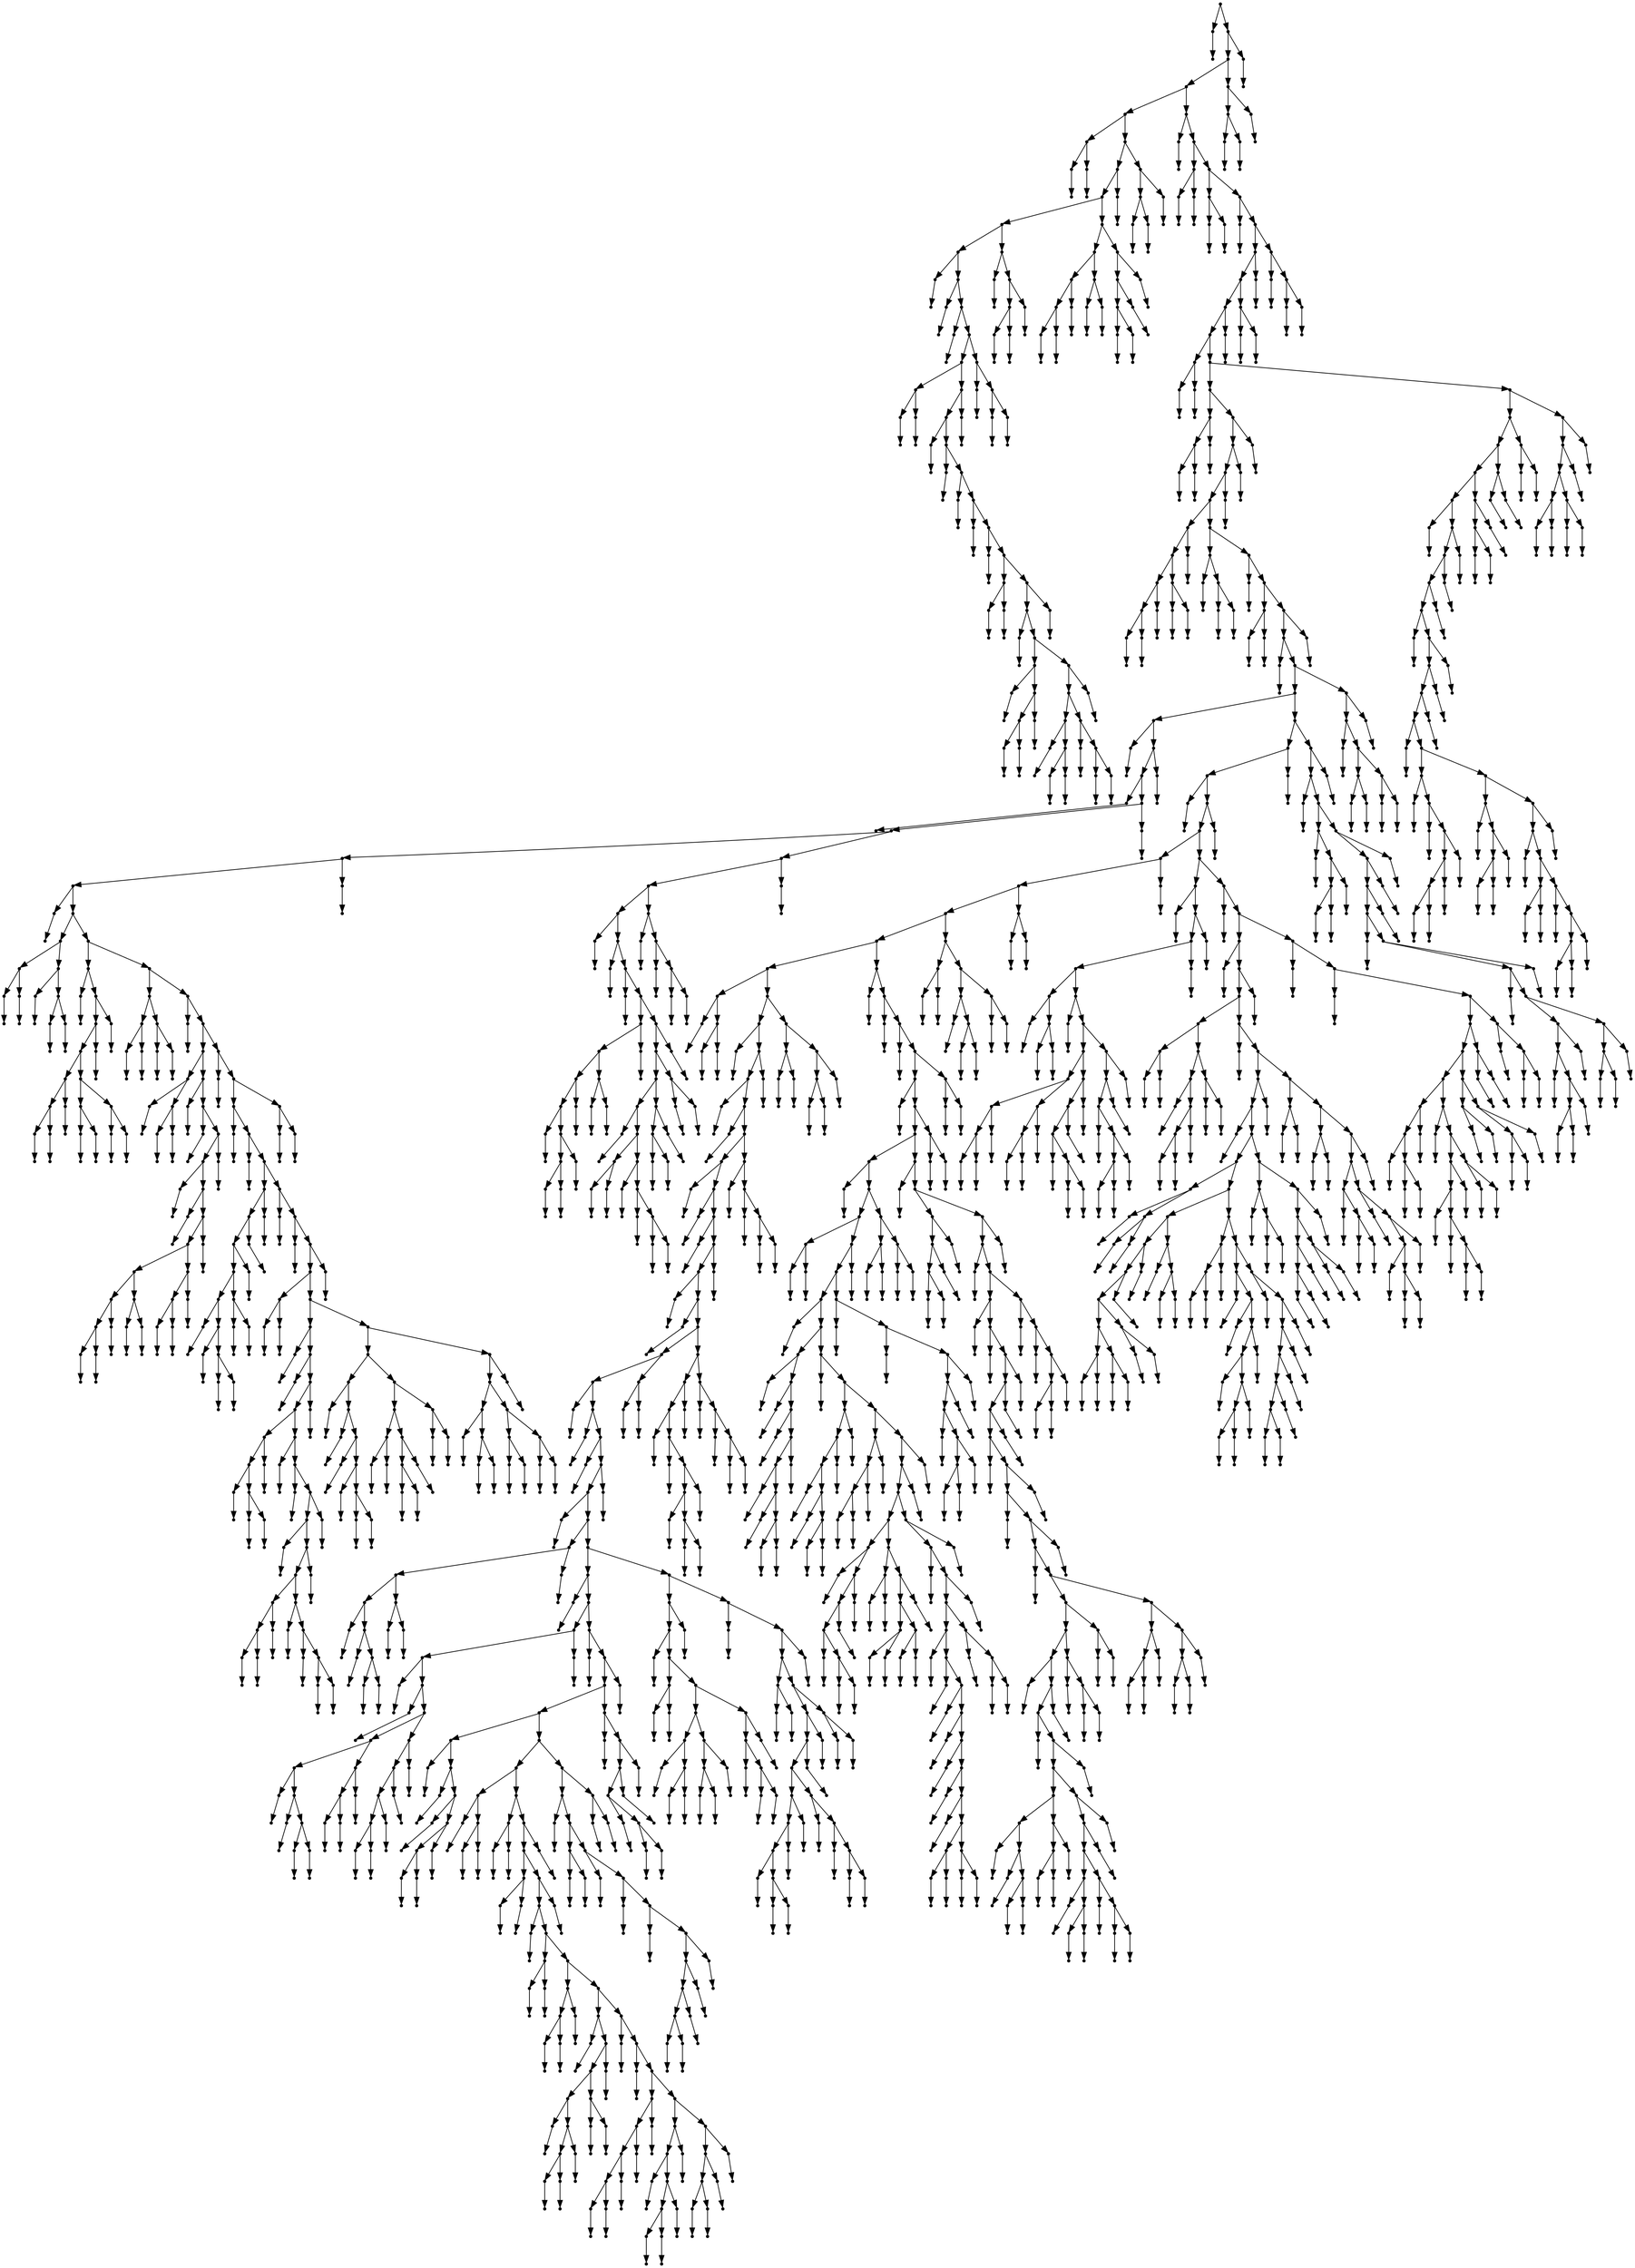 digraph {
  2101 [shape=point];
  1 [shape=point];
  0 [shape=point];
  2100 [shape=point];
  2097 [shape=point];
  2088 [shape=point];
  144 [shape=point];
  6 [shape=point];
  3 [shape=point];
  2 [shape=point];
  5 [shape=point];
  4 [shape=point];
  143 [shape=point];
  134 [shape=point];
  131 [shape=point];
  104 [shape=point];
  92 [shape=point];
  8 [shape=point];
  7 [shape=point];
  91 [shape=point];
  10 [shape=point];
  9 [shape=point];
  90 [shape=point];
  12 [shape=point];
  11 [shape=point];
  89 [shape=point];
  80 [shape=point];
  17 [shape=point];
  14 [shape=point];
  13 [shape=point];
  16 [shape=point];
  15 [shape=point];
  79 [shape=point];
  76 [shape=point];
  19 [shape=point];
  18 [shape=point];
  75 [shape=point];
  21 [shape=point];
  20 [shape=point];
  74 [shape=point];
  23 [shape=point];
  22 [shape=point];
  73 [shape=point];
  25 [shape=point];
  24 [shape=point];
  72 [shape=point];
  27 [shape=point];
  26 [shape=point];
  71 [shape=point];
  32 [shape=point];
  29 [shape=point];
  28 [shape=point];
  31 [shape=point];
  30 [shape=point];
  70 [shape=point];
  67 [shape=point];
  34 [shape=point];
  33 [shape=point];
  66 [shape=point];
  45 [shape=point];
  36 [shape=point];
  35 [shape=point];
  44 [shape=point];
  41 [shape=point];
  38 [shape=point];
  37 [shape=point];
  40 [shape=point];
  39 [shape=point];
  43 [shape=point];
  42 [shape=point];
  65 [shape=point];
  62 [shape=point];
  53 [shape=point];
  47 [shape=point];
  46 [shape=point];
  52 [shape=point];
  49 [shape=point];
  48 [shape=point];
  51 [shape=point];
  50 [shape=point];
  61 [shape=point];
  55 [shape=point];
  54 [shape=point];
  60 [shape=point];
  57 [shape=point];
  56 [shape=point];
  59 [shape=point];
  58 [shape=point];
  64 [shape=point];
  63 [shape=point];
  69 [shape=point];
  68 [shape=point];
  78 [shape=point];
  77 [shape=point];
  88 [shape=point];
  82 [shape=point];
  81 [shape=point];
  87 [shape=point];
  84 [shape=point];
  83 [shape=point];
  86 [shape=point];
  85 [shape=point];
  103 [shape=point];
  94 [shape=point];
  93 [shape=point];
  102 [shape=point];
  99 [shape=point];
  96 [shape=point];
  95 [shape=point];
  98 [shape=point];
  97 [shape=point];
  101 [shape=point];
  100 [shape=point];
  130 [shape=point];
  118 [shape=point];
  112 [shape=point];
  109 [shape=point];
  106 [shape=point];
  105 [shape=point];
  108 [shape=point];
  107 [shape=point];
  111 [shape=point];
  110 [shape=point];
  117 [shape=point];
  114 [shape=point];
  113 [shape=point];
  116 [shape=point];
  115 [shape=point];
  129 [shape=point];
  126 [shape=point];
  123 [shape=point];
  120 [shape=point];
  119 [shape=point];
  122 [shape=point];
  121 [shape=point];
  125 [shape=point];
  124 [shape=point];
  128 [shape=point];
  127 [shape=point];
  133 [shape=point];
  132 [shape=point];
  142 [shape=point];
  139 [shape=point];
  136 [shape=point];
  135 [shape=point];
  138 [shape=point];
  137 [shape=point];
  141 [shape=point];
  140 [shape=point];
  2087 [shape=point];
  146 [shape=point];
  145 [shape=point];
  2086 [shape=point];
  151 [shape=point];
  148 [shape=point];
  147 [shape=point];
  150 [shape=point];
  149 [shape=point];
  2085 [shape=point];
  156 [shape=point];
  153 [shape=point];
  152 [shape=point];
  155 [shape=point];
  154 [shape=point];
  2084 [shape=point];
  158 [shape=point];
  157 [shape=point];
  2083 [shape=point];
  2074 [shape=point];
  2071 [shape=point];
  2065 [shape=point];
  2062 [shape=point];
  163 [shape=point];
  160 [shape=point];
  159 [shape=point];
  162 [shape=point];
  161 [shape=point];
  2061 [shape=point];
  1941 [shape=point];
  171 [shape=point];
  168 [shape=point];
  165 [shape=point];
  164 [shape=point];
  167 [shape=point];
  166 [shape=point];
  170 [shape=point];
  169 [shape=point];
  1940 [shape=point];
  1937 [shape=point];
  1934 [shape=point];
  1931 [shape=point];
  188 [shape=point];
  185 [shape=point];
  179 [shape=point];
  176 [shape=point];
  173 [shape=point];
  172 [shape=point];
  175 [shape=point];
  174 [shape=point];
  178 [shape=point];
  177 [shape=point];
  184 [shape=point];
  181 [shape=point];
  180 [shape=point];
  183 [shape=point];
  182 [shape=point];
  187 [shape=point];
  186 [shape=point];
  1930 [shape=point];
  196 [shape=point];
  190 [shape=point];
  189 [shape=point];
  195 [shape=point];
  192 [shape=point];
  191 [shape=point];
  194 [shape=point];
  193 [shape=point];
  1929 [shape=point];
  198 [shape=point];
  197 [shape=point];
  1928 [shape=point];
  203 [shape=point];
  200 [shape=point];
  199 [shape=point];
  202 [shape=point];
  201 [shape=point];
  1927 [shape=point];
  1924 [shape=point];
  205 [shape=point];
  204 [shape=point];
  1923 [shape=point];
  1905 [shape=point];
  597 [shape=point];
  207 [shape=point];
  206 [shape=point];
  596 [shape=point];
  593 [shape=point];
  209 [shape=point];
  208 [shape=point];
  592 [shape=point];
  589 [shape=point];
  502 [shape=point];
  499 [shape=point];
  211 [shape=point];
  210 [shape=point];
  498 [shape=point];
  225 [shape=point];
  216 [shape=point];
  213 [shape=point];
  212 [shape=point];
  215 [shape=point];
  214 [shape=point];
  224 [shape=point];
  218 [shape=point];
  217 [shape=point];
  223 [shape=point];
  220 [shape=point];
  219 [shape=point];
  222 [shape=point];
  221 [shape=point];
  497 [shape=point];
  254 [shape=point];
  227 [shape=point];
  226 [shape=point];
  253 [shape=point];
  250 [shape=point];
  247 [shape=point];
  235 [shape=point];
  232 [shape=point];
  229 [shape=point];
  228 [shape=point];
  231 [shape=point];
  230 [shape=point];
  234 [shape=point];
  233 [shape=point];
  246 [shape=point];
  240 [shape=point];
  237 [shape=point];
  236 [shape=point];
  239 [shape=point];
  238 [shape=point];
  245 [shape=point];
  242 [shape=point];
  241 [shape=point];
  244 [shape=point];
  243 [shape=point];
  249 [shape=point];
  248 [shape=point];
  252 [shape=point];
  251 [shape=point];
  496 [shape=point];
  265 [shape=point];
  259 [shape=point];
  256 [shape=point];
  255 [shape=point];
  258 [shape=point];
  257 [shape=point];
  264 [shape=point];
  261 [shape=point];
  260 [shape=point];
  263 [shape=point];
  262 [shape=point];
  495 [shape=point];
  267 [shape=point];
  266 [shape=point];
  494 [shape=point];
  317 [shape=point];
  275 [shape=point];
  269 [shape=point];
  268 [shape=point];
  274 [shape=point];
  271 [shape=point];
  270 [shape=point];
  273 [shape=point];
  272 [shape=point];
  316 [shape=point];
  277 [shape=point];
  276 [shape=point];
  315 [shape=point];
  279 [shape=point];
  278 [shape=point];
  314 [shape=point];
  311 [shape=point];
  281 [shape=point];
  280 [shape=point];
  310 [shape=point];
  283 [shape=point];
  282 [shape=point];
  309 [shape=point];
  306 [shape=point];
  297 [shape=point];
  291 [shape=point];
  288 [shape=point];
  285 [shape=point];
  284 [shape=point];
  287 [shape=point];
  286 [shape=point];
  290 [shape=point];
  289 [shape=point];
  296 [shape=point];
  293 [shape=point];
  292 [shape=point];
  295 [shape=point];
  294 [shape=point];
  305 [shape=point];
  302 [shape=point];
  299 [shape=point];
  298 [shape=point];
  301 [shape=point];
  300 [shape=point];
  304 [shape=point];
  303 [shape=point];
  308 [shape=point];
  307 [shape=point];
  313 [shape=point];
  312 [shape=point];
  493 [shape=point];
  319 [shape=point];
  318 [shape=point];
  492 [shape=point];
  486 [shape=point];
  321 [shape=point];
  320 [shape=point];
  485 [shape=point];
  323 [shape=point];
  322 [shape=point];
  484 [shape=point];
  349 [shape=point];
  346 [shape=point];
  343 [shape=point];
  340 [shape=point];
  334 [shape=point];
  325 [shape=point];
  324 [shape=point];
  333 [shape=point];
  327 [shape=point];
  326 [shape=point];
  332 [shape=point];
  329 [shape=point];
  328 [shape=point];
  331 [shape=point];
  330 [shape=point];
  339 [shape=point];
  336 [shape=point];
  335 [shape=point];
  338 [shape=point];
  337 [shape=point];
  342 [shape=point];
  341 [shape=point];
  345 [shape=point];
  344 [shape=point];
  348 [shape=point];
  347 [shape=point];
  483 [shape=point];
  351 [shape=point];
  350 [shape=point];
  482 [shape=point];
  353 [shape=point];
  352 [shape=point];
  481 [shape=point];
  478 [shape=point];
  358 [shape=point];
  355 [shape=point];
  354 [shape=point];
  357 [shape=point];
  356 [shape=point];
  477 [shape=point];
  414 [shape=point];
  360 [shape=point];
  359 [shape=point];
  413 [shape=point];
  362 [shape=point];
  361 [shape=point];
  412 [shape=point];
  409 [shape=point];
  373 [shape=point];
  370 [shape=point];
  364 [shape=point];
  363 [shape=point];
  369 [shape=point];
  366 [shape=point];
  365 [shape=point];
  368 [shape=point];
  367 [shape=point];
  372 [shape=point];
  371 [shape=point];
  408 [shape=point];
  375 [shape=point];
  374 [shape=point];
  407 [shape=point];
  377 [shape=point];
  376 [shape=point];
  406 [shape=point];
  403 [shape=point];
  379 [shape=point];
  378 [shape=point];
  402 [shape=point];
  399 [shape=point];
  387 [shape=point];
  384 [shape=point];
  381 [shape=point];
  380 [shape=point];
  383 [shape=point];
  382 [shape=point];
  386 [shape=point];
  385 [shape=point];
  398 [shape=point];
  389 [shape=point];
  388 [shape=point];
  397 [shape=point];
  391 [shape=point];
  390 [shape=point];
  396 [shape=point];
  393 [shape=point];
  392 [shape=point];
  395 [shape=point];
  394 [shape=point];
  401 [shape=point];
  400 [shape=point];
  405 [shape=point];
  404 [shape=point];
  411 [shape=point];
  410 [shape=point];
  476 [shape=point];
  452 [shape=point];
  431 [shape=point];
  416 [shape=point];
  415 [shape=point];
  430 [shape=point];
  418 [shape=point];
  417 [shape=point];
  429 [shape=point];
  420 [shape=point];
  419 [shape=point];
  428 [shape=point];
  422 [shape=point];
  421 [shape=point];
  427 [shape=point];
  424 [shape=point];
  423 [shape=point];
  426 [shape=point];
  425 [shape=point];
  451 [shape=point];
  445 [shape=point];
  436 [shape=point];
  433 [shape=point];
  432 [shape=point];
  435 [shape=point];
  434 [shape=point];
  444 [shape=point];
  441 [shape=point];
  438 [shape=point];
  437 [shape=point];
  440 [shape=point];
  439 [shape=point];
  443 [shape=point];
  442 [shape=point];
  450 [shape=point];
  447 [shape=point];
  446 [shape=point];
  449 [shape=point];
  448 [shape=point];
  475 [shape=point];
  472 [shape=point];
  460 [shape=point];
  454 [shape=point];
  453 [shape=point];
  459 [shape=point];
  456 [shape=point];
  455 [shape=point];
  458 [shape=point];
  457 [shape=point];
  471 [shape=point];
  465 [shape=point];
  462 [shape=point];
  461 [shape=point];
  464 [shape=point];
  463 [shape=point];
  470 [shape=point];
  467 [shape=point];
  466 [shape=point];
  469 [shape=point];
  468 [shape=point];
  474 [shape=point];
  473 [shape=point];
  480 [shape=point];
  479 [shape=point];
  491 [shape=point];
  488 [shape=point];
  487 [shape=point];
  490 [shape=point];
  489 [shape=point];
  501 [shape=point];
  500 [shape=point];
  588 [shape=point];
  585 [shape=point];
  573 [shape=point];
  504 [shape=point];
  503 [shape=point];
  572 [shape=point];
  506 [shape=point];
  505 [shape=point];
  571 [shape=point];
  508 [shape=point];
  507 [shape=point];
  570 [shape=point];
  531 [shape=point];
  528 [shape=point];
  522 [shape=point];
  519 [shape=point];
  510 [shape=point];
  509 [shape=point];
  518 [shape=point];
  515 [shape=point];
  512 [shape=point];
  511 [shape=point];
  514 [shape=point];
  513 [shape=point];
  517 [shape=point];
  516 [shape=point];
  521 [shape=point];
  520 [shape=point];
  527 [shape=point];
  524 [shape=point];
  523 [shape=point];
  526 [shape=point];
  525 [shape=point];
  530 [shape=point];
  529 [shape=point];
  569 [shape=point];
  566 [shape=point];
  560 [shape=point];
  551 [shape=point];
  533 [shape=point];
  532 [shape=point];
  550 [shape=point];
  538 [shape=point];
  535 [shape=point];
  534 [shape=point];
  537 [shape=point];
  536 [shape=point];
  549 [shape=point];
  540 [shape=point];
  539 [shape=point];
  548 [shape=point];
  542 [shape=point];
  541 [shape=point];
  547 [shape=point];
  544 [shape=point];
  543 [shape=point];
  546 [shape=point];
  545 [shape=point];
  559 [shape=point];
  556 [shape=point];
  553 [shape=point];
  552 [shape=point];
  555 [shape=point];
  554 [shape=point];
  558 [shape=point];
  557 [shape=point];
  565 [shape=point];
  562 [shape=point];
  561 [shape=point];
  564 [shape=point];
  563 [shape=point];
  568 [shape=point];
  567 [shape=point];
  584 [shape=point];
  575 [shape=point];
  574 [shape=point];
  583 [shape=point];
  577 [shape=point];
  576 [shape=point];
  582 [shape=point];
  579 [shape=point];
  578 [shape=point];
  581 [shape=point];
  580 [shape=point];
  587 [shape=point];
  586 [shape=point];
  591 [shape=point];
  590 [shape=point];
  595 [shape=point];
  594 [shape=point];
  1904 [shape=point];
  1844 [shape=point];
  1841 [shape=point];
  599 [shape=point];
  598 [shape=point];
  1840 [shape=point];
  1837 [shape=point];
  1492 [shape=point];
  1489 [shape=point];
  1483 [shape=point];
  1462 [shape=point];
  1078 [shape=point];
  607 [shape=point];
  601 [shape=point];
  600 [shape=point];
  606 [shape=point];
  603 [shape=point];
  602 [shape=point];
  605 [shape=point];
  604 [shape=point];
  1077 [shape=point];
  1062 [shape=point];
  609 [shape=point];
  608 [shape=point];
  1061 [shape=point];
  1058 [shape=point];
  611 [shape=point];
  610 [shape=point];
  1057 [shape=point];
  613 [shape=point];
  612 [shape=point];
  1056 [shape=point];
  1044 [shape=point];
  615 [shape=point];
  614 [shape=point];
  1043 [shape=point];
  617 [shape=point];
  616 [shape=point];
  1042 [shape=point];
  619 [shape=point];
  618 [shape=point];
  1041 [shape=point];
  1038 [shape=point];
  621 [shape=point];
  620 [shape=point];
  1037 [shape=point];
  623 [shape=point];
  622 [shape=point];
  1036 [shape=point];
  1003 [shape=point];
  997 [shape=point];
  625 [shape=point];
  624 [shape=point];
  996 [shape=point];
  627 [shape=point];
  626 [shape=point];
  995 [shape=point];
  629 [shape=point];
  628 [shape=point];
  994 [shape=point];
  991 [shape=point];
  631 [shape=point];
  630 [shape=point];
  990 [shape=point];
  651 [shape=point];
  648 [shape=point];
  642 [shape=point];
  633 [shape=point];
  632 [shape=point];
  641 [shape=point];
  635 [shape=point];
  634 [shape=point];
  640 [shape=point];
  637 [shape=point];
  636 [shape=point];
  639 [shape=point];
  638 [shape=point];
  647 [shape=point];
  644 [shape=point];
  643 [shape=point];
  646 [shape=point];
  645 [shape=point];
  650 [shape=point];
  649 [shape=point];
  989 [shape=point];
  896 [shape=point];
  653 [shape=point];
  652 [shape=point];
  895 [shape=point];
  697 [shape=point];
  694 [shape=point];
  655 [shape=point];
  654 [shape=point];
  693 [shape=point];
  657 [shape=point];
  656 [shape=point];
  692 [shape=point];
  677 [shape=point];
  668 [shape=point];
  659 [shape=point];
  658 [shape=point];
  667 [shape=point];
  661 [shape=point];
  660 [shape=point];
  666 [shape=point];
  663 [shape=point];
  662 [shape=point];
  665 [shape=point];
  664 [shape=point];
  676 [shape=point];
  673 [shape=point];
  670 [shape=point];
  669 [shape=point];
  672 [shape=point];
  671 [shape=point];
  675 [shape=point];
  674 [shape=point];
  691 [shape=point];
  688 [shape=point];
  685 [shape=point];
  682 [shape=point];
  679 [shape=point];
  678 [shape=point];
  681 [shape=point];
  680 [shape=point];
  684 [shape=point];
  683 [shape=point];
  687 [shape=point];
  686 [shape=point];
  690 [shape=point];
  689 [shape=point];
  696 [shape=point];
  695 [shape=point];
  894 [shape=point];
  699 [shape=point];
  698 [shape=point];
  893 [shape=point];
  890 [shape=point];
  872 [shape=point];
  716 [shape=point];
  701 [shape=point];
  700 [shape=point];
  715 [shape=point];
  703 [shape=point];
  702 [shape=point];
  714 [shape=point];
  705 [shape=point];
  704 [shape=point];
  713 [shape=point];
  710 [shape=point];
  707 [shape=point];
  706 [shape=point];
  709 [shape=point];
  708 [shape=point];
  712 [shape=point];
  711 [shape=point];
  871 [shape=point];
  832 [shape=point];
  724 [shape=point];
  718 [shape=point];
  717 [shape=point];
  723 [shape=point];
  720 [shape=point];
  719 [shape=point];
  722 [shape=point];
  721 [shape=point];
  831 [shape=point];
  729 [shape=point];
  726 [shape=point];
  725 [shape=point];
  728 [shape=point];
  727 [shape=point];
  830 [shape=point];
  827 [shape=point];
  734 [shape=point];
  731 [shape=point];
  730 [shape=point];
  733 [shape=point];
  732 [shape=point];
  826 [shape=point];
  823 [shape=point];
  736 [shape=point];
  735 [shape=point];
  822 [shape=point];
  741 [shape=point];
  738 [shape=point];
  737 [shape=point];
  740 [shape=point];
  739 [shape=point];
  821 [shape=point];
  749 [shape=point];
  746 [shape=point];
  743 [shape=point];
  742 [shape=point];
  745 [shape=point];
  744 [shape=point];
  748 [shape=point];
  747 [shape=point];
  820 [shape=point];
  772 [shape=point];
  751 [shape=point];
  750 [shape=point];
  771 [shape=point];
  768 [shape=point];
  762 [shape=point];
  753 [shape=point];
  752 [shape=point];
  761 [shape=point];
  758 [shape=point];
  755 [shape=point];
  754 [shape=point];
  757 [shape=point];
  756 [shape=point];
  760 [shape=point];
  759 [shape=point];
  767 [shape=point];
  764 [shape=point];
  763 [shape=point];
  766 [shape=point];
  765 [shape=point];
  770 [shape=point];
  769 [shape=point];
  819 [shape=point];
  774 [shape=point];
  773 [shape=point];
  818 [shape=point];
  776 [shape=point];
  775 [shape=point];
  817 [shape=point];
  790 [shape=point];
  787 [shape=point];
  784 [shape=point];
  781 [shape=point];
  778 [shape=point];
  777 [shape=point];
  780 [shape=point];
  779 [shape=point];
  783 [shape=point];
  782 [shape=point];
  786 [shape=point];
  785 [shape=point];
  789 [shape=point];
  788 [shape=point];
  816 [shape=point];
  804 [shape=point];
  801 [shape=point];
  792 [shape=point];
  791 [shape=point];
  800 [shape=point];
  797 [shape=point];
  794 [shape=point];
  793 [shape=point];
  796 [shape=point];
  795 [shape=point];
  799 [shape=point];
  798 [shape=point];
  803 [shape=point];
  802 [shape=point];
  815 [shape=point];
  812 [shape=point];
  809 [shape=point];
  806 [shape=point];
  805 [shape=point];
  808 [shape=point];
  807 [shape=point];
  811 [shape=point];
  810 [shape=point];
  814 [shape=point];
  813 [shape=point];
  825 [shape=point];
  824 [shape=point];
  829 [shape=point];
  828 [shape=point];
  870 [shape=point];
  864 [shape=point];
  834 [shape=point];
  833 [shape=point];
  863 [shape=point];
  839 [shape=point];
  836 [shape=point];
  835 [shape=point];
  838 [shape=point];
  837 [shape=point];
  862 [shape=point];
  841 [shape=point];
  840 [shape=point];
  861 [shape=point];
  843 [shape=point];
  842 [shape=point];
  860 [shape=point];
  845 [shape=point];
  844 [shape=point];
  859 [shape=point];
  856 [shape=point];
  853 [shape=point];
  850 [shape=point];
  847 [shape=point];
  846 [shape=point];
  849 [shape=point];
  848 [shape=point];
  852 [shape=point];
  851 [shape=point];
  855 [shape=point];
  854 [shape=point];
  858 [shape=point];
  857 [shape=point];
  869 [shape=point];
  866 [shape=point];
  865 [shape=point];
  868 [shape=point];
  867 [shape=point];
  889 [shape=point];
  874 [shape=point];
  873 [shape=point];
  888 [shape=point];
  885 [shape=point];
  882 [shape=point];
  876 [shape=point];
  875 [shape=point];
  881 [shape=point];
  878 [shape=point];
  877 [shape=point];
  880 [shape=point];
  879 [shape=point];
  884 [shape=point];
  883 [shape=point];
  887 [shape=point];
  886 [shape=point];
  892 [shape=point];
  891 [shape=point];
  988 [shape=point];
  937 [shape=point];
  934 [shape=point];
  898 [shape=point];
  897 [shape=point];
  933 [shape=point];
  903 [shape=point];
  900 [shape=point];
  899 [shape=point];
  902 [shape=point];
  901 [shape=point];
  932 [shape=point];
  920 [shape=point];
  911 [shape=point];
  905 [shape=point];
  904 [shape=point];
  910 [shape=point];
  907 [shape=point];
  906 [shape=point];
  909 [shape=point];
  908 [shape=point];
  919 [shape=point];
  916 [shape=point];
  913 [shape=point];
  912 [shape=point];
  915 [shape=point];
  914 [shape=point];
  918 [shape=point];
  917 [shape=point];
  931 [shape=point];
  928 [shape=point];
  922 [shape=point];
  921 [shape=point];
  927 [shape=point];
  924 [shape=point];
  923 [shape=point];
  926 [shape=point];
  925 [shape=point];
  930 [shape=point];
  929 [shape=point];
  936 [shape=point];
  935 [shape=point];
  987 [shape=point];
  939 [shape=point];
  938 [shape=point];
  986 [shape=point];
  983 [shape=point];
  944 [shape=point];
  941 [shape=point];
  940 [shape=point];
  943 [shape=point];
  942 [shape=point];
  982 [shape=point];
  976 [shape=point];
  973 [shape=point];
  970 [shape=point];
  958 [shape=point];
  955 [shape=point];
  952 [shape=point];
  946 [shape=point];
  945 [shape=point];
  951 [shape=point];
  948 [shape=point];
  947 [shape=point];
  950 [shape=point];
  949 [shape=point];
  954 [shape=point];
  953 [shape=point];
  957 [shape=point];
  956 [shape=point];
  969 [shape=point];
  960 [shape=point];
  959 [shape=point];
  968 [shape=point];
  962 [shape=point];
  961 [shape=point];
  967 [shape=point];
  964 [shape=point];
  963 [shape=point];
  966 [shape=point];
  965 [shape=point];
  972 [shape=point];
  971 [shape=point];
  975 [shape=point];
  974 [shape=point];
  981 [shape=point];
  978 [shape=point];
  977 [shape=point];
  980 [shape=point];
  979 [shape=point];
  985 [shape=point];
  984 [shape=point];
  993 [shape=point];
  992 [shape=point];
  1002 [shape=point];
  999 [shape=point];
  998 [shape=point];
  1001 [shape=point];
  1000 [shape=point];
  1035 [shape=point];
  1023 [shape=point];
  1020 [shape=point];
  1005 [shape=point];
  1004 [shape=point];
  1019 [shape=point];
  1007 [shape=point];
  1006 [shape=point];
  1018 [shape=point];
  1015 [shape=point];
  1009 [shape=point];
  1008 [shape=point];
  1014 [shape=point];
  1011 [shape=point];
  1010 [shape=point];
  1013 [shape=point];
  1012 [shape=point];
  1017 [shape=point];
  1016 [shape=point];
  1022 [shape=point];
  1021 [shape=point];
  1034 [shape=point];
  1025 [shape=point];
  1024 [shape=point];
  1033 [shape=point];
  1027 [shape=point];
  1026 [shape=point];
  1032 [shape=point];
  1029 [shape=point];
  1028 [shape=point];
  1031 [shape=point];
  1030 [shape=point];
  1040 [shape=point];
  1039 [shape=point];
  1055 [shape=point];
  1046 [shape=point];
  1045 [shape=point];
  1054 [shape=point];
  1048 [shape=point];
  1047 [shape=point];
  1053 [shape=point];
  1050 [shape=point];
  1049 [shape=point];
  1052 [shape=point];
  1051 [shape=point];
  1060 [shape=point];
  1059 [shape=point];
  1076 [shape=point];
  1067 [shape=point];
  1064 [shape=point];
  1063 [shape=point];
  1066 [shape=point];
  1065 [shape=point];
  1075 [shape=point];
  1072 [shape=point];
  1069 [shape=point];
  1068 [shape=point];
  1071 [shape=point];
  1070 [shape=point];
  1074 [shape=point];
  1073 [shape=point];
  1461 [shape=point];
  1080 [shape=point];
  1079 [shape=point];
  1460 [shape=point];
  1082 [shape=point];
  1081 [shape=point];
  1459 [shape=point];
  1084 [shape=point];
  1083 [shape=point];
  1458 [shape=point];
  1452 [shape=point];
  1086 [shape=point];
  1085 [shape=point];
  1451 [shape=point];
  1445 [shape=point];
  1289 [shape=point];
  1088 [shape=point];
  1087 [shape=point];
  1288 [shape=point];
  1276 [shape=point];
  1093 [shape=point];
  1090 [shape=point];
  1089 [shape=point];
  1092 [shape=point];
  1091 [shape=point];
  1275 [shape=point];
  1272 [shape=point];
  1248 [shape=point];
  1095 [shape=point];
  1094 [shape=point];
  1247 [shape=point];
  1118 [shape=point];
  1097 [shape=point];
  1096 [shape=point];
  1117 [shape=point];
  1099 [shape=point];
  1098 [shape=point];
  1116 [shape=point];
  1101 [shape=point];
  1100 [shape=point];
  1115 [shape=point];
  1112 [shape=point];
  1103 [shape=point];
  1102 [shape=point];
  1111 [shape=point];
  1105 [shape=point];
  1104 [shape=point];
  1110 [shape=point];
  1107 [shape=point];
  1106 [shape=point];
  1109 [shape=point];
  1108 [shape=point];
  1114 [shape=point];
  1113 [shape=point];
  1246 [shape=point];
  1120 [shape=point];
  1119 [shape=point];
  1245 [shape=point];
  1137 [shape=point];
  1134 [shape=point];
  1131 [shape=point];
  1122 [shape=point];
  1121 [shape=point];
  1130 [shape=point];
  1124 [shape=point];
  1123 [shape=point];
  1129 [shape=point];
  1126 [shape=point];
  1125 [shape=point];
  1128 [shape=point];
  1127 [shape=point];
  1133 [shape=point];
  1132 [shape=point];
  1136 [shape=point];
  1135 [shape=point];
  1244 [shape=point];
  1148 [shape=point];
  1145 [shape=point];
  1142 [shape=point];
  1139 [shape=point];
  1138 [shape=point];
  1141 [shape=point];
  1140 [shape=point];
  1144 [shape=point];
  1143 [shape=point];
  1147 [shape=point];
  1146 [shape=point];
  1243 [shape=point];
  1240 [shape=point];
  1237 [shape=point];
  1186 [shape=point];
  1165 [shape=point];
  1150 [shape=point];
  1149 [shape=point];
  1164 [shape=point];
  1161 [shape=point];
  1158 [shape=point];
  1152 [shape=point];
  1151 [shape=point];
  1157 [shape=point];
  1154 [shape=point];
  1153 [shape=point];
  1156 [shape=point];
  1155 [shape=point];
  1160 [shape=point];
  1159 [shape=point];
  1163 [shape=point];
  1162 [shape=point];
  1185 [shape=point];
  1170 [shape=point];
  1167 [shape=point];
  1166 [shape=point];
  1169 [shape=point];
  1168 [shape=point];
  1184 [shape=point];
  1181 [shape=point];
  1175 [shape=point];
  1172 [shape=point];
  1171 [shape=point];
  1174 [shape=point];
  1173 [shape=point];
  1180 [shape=point];
  1177 [shape=point];
  1176 [shape=point];
  1179 [shape=point];
  1178 [shape=point];
  1183 [shape=point];
  1182 [shape=point];
  1236 [shape=point];
  1233 [shape=point];
  1188 [shape=point];
  1187 [shape=point];
  1232 [shape=point];
  1229 [shape=point];
  1220 [shape=point];
  1190 [shape=point];
  1189 [shape=point];
  1219 [shape=point];
  1192 [shape=point];
  1191 [shape=point];
  1218 [shape=point];
  1194 [shape=point];
  1193 [shape=point];
  1217 [shape=point];
  1196 [shape=point];
  1195 [shape=point];
  1216 [shape=point];
  1198 [shape=point];
  1197 [shape=point];
  1215 [shape=point];
  1200 [shape=point];
  1199 [shape=point];
  1214 [shape=point];
  1202 [shape=point];
  1201 [shape=point];
  1213 [shape=point];
  1207 [shape=point];
  1204 [shape=point];
  1203 [shape=point];
  1206 [shape=point];
  1205 [shape=point];
  1212 [shape=point];
  1209 [shape=point];
  1208 [shape=point];
  1211 [shape=point];
  1210 [shape=point];
  1228 [shape=point];
  1222 [shape=point];
  1221 [shape=point];
  1227 [shape=point];
  1224 [shape=point];
  1223 [shape=point];
  1226 [shape=point];
  1225 [shape=point];
  1231 [shape=point];
  1230 [shape=point];
  1235 [shape=point];
  1234 [shape=point];
  1239 [shape=point];
  1238 [shape=point];
  1242 [shape=point];
  1241 [shape=point];
  1271 [shape=point];
  1250 [shape=point];
  1249 [shape=point];
  1270 [shape=point];
  1252 [shape=point];
  1251 [shape=point];
  1269 [shape=point];
  1266 [shape=point];
  1263 [shape=point];
  1254 [shape=point];
  1253 [shape=point];
  1262 [shape=point];
  1259 [shape=point];
  1256 [shape=point];
  1255 [shape=point];
  1258 [shape=point];
  1257 [shape=point];
  1261 [shape=point];
  1260 [shape=point];
  1265 [shape=point];
  1264 [shape=point];
  1268 [shape=point];
  1267 [shape=point];
  1274 [shape=point];
  1273 [shape=point];
  1287 [shape=point];
  1281 [shape=point];
  1278 [shape=point];
  1277 [shape=point];
  1280 [shape=point];
  1279 [shape=point];
  1286 [shape=point];
  1283 [shape=point];
  1282 [shape=point];
  1285 [shape=point];
  1284 [shape=point];
  1444 [shape=point];
  1291 [shape=point];
  1290 [shape=point];
  1443 [shape=point];
  1302 [shape=point];
  1299 [shape=point];
  1296 [shape=point];
  1293 [shape=point];
  1292 [shape=point];
  1295 [shape=point];
  1294 [shape=point];
  1298 [shape=point];
  1297 [shape=point];
  1301 [shape=point];
  1300 [shape=point];
  1442 [shape=point];
  1439 [shape=point];
  1304 [shape=point];
  1303 [shape=point];
  1438 [shape=point];
  1423 [shape=point];
  1306 [shape=point];
  1305 [shape=point];
  1422 [shape=point];
  1308 [shape=point];
  1307 [shape=point];
  1421 [shape=point];
  1418 [shape=point];
  1415 [shape=point];
  1412 [shape=point];
  1310 [shape=point];
  1309 [shape=point];
  1411 [shape=point];
  1408 [shape=point];
  1312 [shape=point];
  1311 [shape=point];
  1407 [shape=point];
  1404 [shape=point];
  1314 [shape=point];
  1313 [shape=point];
  1403 [shape=point];
  1385 [shape=point];
  1379 [shape=point];
  1370 [shape=point];
  1316 [shape=point];
  1315 [shape=point];
  1369 [shape=point];
  1366 [shape=point];
  1318 [shape=point];
  1317 [shape=point];
  1365 [shape=point];
  1362 [shape=point];
  1338 [shape=point];
  1329 [shape=point];
  1320 [shape=point];
  1319 [shape=point];
  1328 [shape=point];
  1322 [shape=point];
  1321 [shape=point];
  1327 [shape=point];
  1324 [shape=point];
  1323 [shape=point];
  1326 [shape=point];
  1325 [shape=point];
  1337 [shape=point];
  1334 [shape=point];
  1331 [shape=point];
  1330 [shape=point];
  1333 [shape=point];
  1332 [shape=point];
  1336 [shape=point];
  1335 [shape=point];
  1361 [shape=point];
  1358 [shape=point];
  1355 [shape=point];
  1346 [shape=point];
  1340 [shape=point];
  1339 [shape=point];
  1345 [shape=point];
  1342 [shape=point];
  1341 [shape=point];
  1344 [shape=point];
  1343 [shape=point];
  1354 [shape=point];
  1348 [shape=point];
  1347 [shape=point];
  1353 [shape=point];
  1350 [shape=point];
  1349 [shape=point];
  1352 [shape=point];
  1351 [shape=point];
  1357 [shape=point];
  1356 [shape=point];
  1360 [shape=point];
  1359 [shape=point];
  1364 [shape=point];
  1363 [shape=point];
  1368 [shape=point];
  1367 [shape=point];
  1378 [shape=point];
  1372 [shape=point];
  1371 [shape=point];
  1377 [shape=point];
  1374 [shape=point];
  1373 [shape=point];
  1376 [shape=point];
  1375 [shape=point];
  1384 [shape=point];
  1381 [shape=point];
  1380 [shape=point];
  1383 [shape=point];
  1382 [shape=point];
  1402 [shape=point];
  1393 [shape=point];
  1390 [shape=point];
  1387 [shape=point];
  1386 [shape=point];
  1389 [shape=point];
  1388 [shape=point];
  1392 [shape=point];
  1391 [shape=point];
  1401 [shape=point];
  1398 [shape=point];
  1395 [shape=point];
  1394 [shape=point];
  1397 [shape=point];
  1396 [shape=point];
  1400 [shape=point];
  1399 [shape=point];
  1406 [shape=point];
  1405 [shape=point];
  1410 [shape=point];
  1409 [shape=point];
  1414 [shape=point];
  1413 [shape=point];
  1417 [shape=point];
  1416 [shape=point];
  1420 [shape=point];
  1419 [shape=point];
  1437 [shape=point];
  1425 [shape=point];
  1424 [shape=point];
  1436 [shape=point];
  1427 [shape=point];
  1426 [shape=point];
  1435 [shape=point];
  1432 [shape=point];
  1429 [shape=point];
  1428 [shape=point];
  1431 [shape=point];
  1430 [shape=point];
  1434 [shape=point];
  1433 [shape=point];
  1441 [shape=point];
  1440 [shape=point];
  1450 [shape=point];
  1447 [shape=point];
  1446 [shape=point];
  1449 [shape=point];
  1448 [shape=point];
  1457 [shape=point];
  1454 [shape=point];
  1453 [shape=point];
  1456 [shape=point];
  1455 [shape=point];
  1482 [shape=point];
  1467 [shape=point];
  1464 [shape=point];
  1463 [shape=point];
  1466 [shape=point];
  1465 [shape=point];
  1481 [shape=point];
  1475 [shape=point];
  1469 [shape=point];
  1468 [shape=point];
  1474 [shape=point];
  1471 [shape=point];
  1470 [shape=point];
  1473 [shape=point];
  1472 [shape=point];
  1480 [shape=point];
  1477 [shape=point];
  1476 [shape=point];
  1479 [shape=point];
  1478 [shape=point];
  1488 [shape=point];
  1485 [shape=point];
  1484 [shape=point];
  1487 [shape=point];
  1486 [shape=point];
  1491 [shape=point];
  1490 [shape=point];
  1836 [shape=point];
  1563 [shape=point];
  1494 [shape=point];
  1493 [shape=point];
  1562 [shape=point];
  1559 [shape=point];
  1556 [shape=point];
  1502 [shape=point];
  1496 [shape=point];
  1495 [shape=point];
  1501 [shape=point];
  1498 [shape=point];
  1497 [shape=point];
  1500 [shape=point];
  1499 [shape=point];
  1555 [shape=point];
  1504 [shape=point];
  1503 [shape=point];
  1554 [shape=point];
  1536 [shape=point];
  1521 [shape=point];
  1512 [shape=point];
  1509 [shape=point];
  1506 [shape=point];
  1505 [shape=point];
  1508 [shape=point];
  1507 [shape=point];
  1511 [shape=point];
  1510 [shape=point];
  1520 [shape=point];
  1517 [shape=point];
  1514 [shape=point];
  1513 [shape=point];
  1516 [shape=point];
  1515 [shape=point];
  1519 [shape=point];
  1518 [shape=point];
  1535 [shape=point];
  1532 [shape=point];
  1529 [shape=point];
  1523 [shape=point];
  1522 [shape=point];
  1528 [shape=point];
  1525 [shape=point];
  1524 [shape=point];
  1527 [shape=point];
  1526 [shape=point];
  1531 [shape=point];
  1530 [shape=point];
  1534 [shape=point];
  1533 [shape=point];
  1553 [shape=point];
  1550 [shape=point];
  1547 [shape=point];
  1538 [shape=point];
  1537 [shape=point];
  1546 [shape=point];
  1543 [shape=point];
  1540 [shape=point];
  1539 [shape=point];
  1542 [shape=point];
  1541 [shape=point];
  1545 [shape=point];
  1544 [shape=point];
  1549 [shape=point];
  1548 [shape=point];
  1552 [shape=point];
  1551 [shape=point];
  1558 [shape=point];
  1557 [shape=point];
  1561 [shape=point];
  1560 [shape=point];
  1835 [shape=point];
  1565 [shape=point];
  1564 [shape=point];
  1834 [shape=point];
  1762 [shape=point];
  1567 [shape=point];
  1566 [shape=point];
  1761 [shape=point];
  1758 [shape=point];
  1590 [shape=point];
  1572 [shape=point];
  1569 [shape=point];
  1568 [shape=point];
  1571 [shape=point];
  1570 [shape=point];
  1589 [shape=point];
  1583 [shape=point];
  1574 [shape=point];
  1573 [shape=point];
  1582 [shape=point];
  1579 [shape=point];
  1576 [shape=point];
  1575 [shape=point];
  1578 [shape=point];
  1577 [shape=point];
  1581 [shape=point];
  1580 [shape=point];
  1588 [shape=point];
  1585 [shape=point];
  1584 [shape=point];
  1587 [shape=point];
  1586 [shape=point];
  1757 [shape=point];
  1592 [shape=point];
  1591 [shape=point];
  1756 [shape=point];
  1717 [shape=point];
  1714 [shape=point];
  1594 [shape=point];
  1593 [shape=point];
  1713 [shape=point];
  1686 [shape=point];
  1602 [shape=point];
  1596 [shape=point];
  1595 [shape=point];
  1601 [shape=point];
  1598 [shape=point];
  1597 [shape=point];
  1600 [shape=point];
  1599 [shape=point];
  1685 [shape=point];
  1634 [shape=point];
  1625 [shape=point];
  1622 [shape=point];
  1619 [shape=point];
  1613 [shape=point];
  1607 [shape=point];
  1604 [shape=point];
  1603 [shape=point];
  1606 [shape=point];
  1605 [shape=point];
  1612 [shape=point];
  1609 [shape=point];
  1608 [shape=point];
  1611 [shape=point];
  1610 [shape=point];
  1618 [shape=point];
  1615 [shape=point];
  1614 [shape=point];
  1617 [shape=point];
  1616 [shape=point];
  1621 [shape=point];
  1620 [shape=point];
  1624 [shape=point];
  1623 [shape=point];
  1633 [shape=point];
  1627 [shape=point];
  1626 [shape=point];
  1632 [shape=point];
  1629 [shape=point];
  1628 [shape=point];
  1631 [shape=point];
  1630 [shape=point];
  1684 [shape=point];
  1642 [shape=point];
  1639 [shape=point];
  1636 [shape=point];
  1635 [shape=point];
  1638 [shape=point];
  1637 [shape=point];
  1641 [shape=point];
  1640 [shape=point];
  1683 [shape=point];
  1662 [shape=point];
  1644 [shape=point];
  1643 [shape=point];
  1661 [shape=point];
  1646 [shape=point];
  1645 [shape=point];
  1660 [shape=point];
  1657 [shape=point];
  1648 [shape=point];
  1647 [shape=point];
  1656 [shape=point];
  1653 [shape=point];
  1650 [shape=point];
  1649 [shape=point];
  1652 [shape=point];
  1651 [shape=point];
  1655 [shape=point];
  1654 [shape=point];
  1659 [shape=point];
  1658 [shape=point];
  1682 [shape=point];
  1664 [shape=point];
  1663 [shape=point];
  1681 [shape=point];
  1678 [shape=point];
  1675 [shape=point];
  1672 [shape=point];
  1669 [shape=point];
  1666 [shape=point];
  1665 [shape=point];
  1668 [shape=point];
  1667 [shape=point];
  1671 [shape=point];
  1670 [shape=point];
  1674 [shape=point];
  1673 [shape=point];
  1677 [shape=point];
  1676 [shape=point];
  1680 [shape=point];
  1679 [shape=point];
  1712 [shape=point];
  1694 [shape=point];
  1688 [shape=point];
  1687 [shape=point];
  1693 [shape=point];
  1690 [shape=point];
  1689 [shape=point];
  1692 [shape=point];
  1691 [shape=point];
  1711 [shape=point];
  1708 [shape=point];
  1702 [shape=point];
  1699 [shape=point];
  1696 [shape=point];
  1695 [shape=point];
  1698 [shape=point];
  1697 [shape=point];
  1701 [shape=point];
  1700 [shape=point];
  1707 [shape=point];
  1704 [shape=point];
  1703 [shape=point];
  1706 [shape=point];
  1705 [shape=point];
  1710 [shape=point];
  1709 [shape=point];
  1716 [shape=point];
  1715 [shape=point];
  1755 [shape=point];
  1722 [shape=point];
  1719 [shape=point];
  1718 [shape=point];
  1721 [shape=point];
  1720 [shape=point];
  1754 [shape=point];
  1727 [shape=point];
  1724 [shape=point];
  1723 [shape=point];
  1726 [shape=point];
  1725 [shape=point];
  1753 [shape=point];
  1750 [shape=point];
  1735 [shape=point];
  1729 [shape=point];
  1728 [shape=point];
  1734 [shape=point];
  1731 [shape=point];
  1730 [shape=point];
  1733 [shape=point];
  1732 [shape=point];
  1749 [shape=point];
  1737 [shape=point];
  1736 [shape=point];
  1748 [shape=point];
  1745 [shape=point];
  1739 [shape=point];
  1738 [shape=point];
  1744 [shape=point];
  1741 [shape=point];
  1740 [shape=point];
  1743 [shape=point];
  1742 [shape=point];
  1747 [shape=point];
  1746 [shape=point];
  1752 [shape=point];
  1751 [shape=point];
  1760 [shape=point];
  1759 [shape=point];
  1833 [shape=point];
  1764 [shape=point];
  1763 [shape=point];
  1832 [shape=point];
  1766 [shape=point];
  1765 [shape=point];
  1831 [shape=point];
  1822 [shape=point];
  1816 [shape=point];
  1801 [shape=point];
  1777 [shape=point];
  1774 [shape=point];
  1768 [shape=point];
  1767 [shape=point];
  1773 [shape=point];
  1770 [shape=point];
  1769 [shape=point];
  1772 [shape=point];
  1771 [shape=point];
  1776 [shape=point];
  1775 [shape=point];
  1800 [shape=point];
  1779 [shape=point];
  1778 [shape=point];
  1799 [shape=point];
  1793 [shape=point];
  1790 [shape=point];
  1781 [shape=point];
  1780 [shape=point];
  1789 [shape=point];
  1783 [shape=point];
  1782 [shape=point];
  1788 [shape=point];
  1785 [shape=point];
  1784 [shape=point];
  1787 [shape=point];
  1786 [shape=point];
  1792 [shape=point];
  1791 [shape=point];
  1798 [shape=point];
  1795 [shape=point];
  1794 [shape=point];
  1797 [shape=point];
  1796 [shape=point];
  1815 [shape=point];
  1806 [shape=point];
  1803 [shape=point];
  1802 [shape=point];
  1805 [shape=point];
  1804 [shape=point];
  1814 [shape=point];
  1811 [shape=point];
  1808 [shape=point];
  1807 [shape=point];
  1810 [shape=point];
  1809 [shape=point];
  1813 [shape=point];
  1812 [shape=point];
  1821 [shape=point];
  1818 [shape=point];
  1817 [shape=point];
  1820 [shape=point];
  1819 [shape=point];
  1830 [shape=point];
  1824 [shape=point];
  1823 [shape=point];
  1829 [shape=point];
  1826 [shape=point];
  1825 [shape=point];
  1828 [shape=point];
  1827 [shape=point];
  1839 [shape=point];
  1838 [shape=point];
  1843 [shape=point];
  1842 [shape=point];
  1903 [shape=point];
  1900 [shape=point];
  1846 [shape=point];
  1845 [shape=point];
  1899 [shape=point];
  1857 [shape=point];
  1848 [shape=point];
  1847 [shape=point];
  1856 [shape=point];
  1853 [shape=point];
  1850 [shape=point];
  1849 [shape=point];
  1852 [shape=point];
  1851 [shape=point];
  1855 [shape=point];
  1854 [shape=point];
  1898 [shape=point];
  1895 [shape=point];
  1892 [shape=point];
  1889 [shape=point];
  1859 [shape=point];
  1858 [shape=point];
  1888 [shape=point];
  1885 [shape=point];
  1861 [shape=point];
  1860 [shape=point];
  1884 [shape=point];
  1875 [shape=point];
  1872 [shape=point];
  1863 [shape=point];
  1862 [shape=point];
  1871 [shape=point];
  1868 [shape=point];
  1865 [shape=point];
  1864 [shape=point];
  1867 [shape=point];
  1866 [shape=point];
  1870 [shape=point];
  1869 [shape=point];
  1874 [shape=point];
  1873 [shape=point];
  1883 [shape=point];
  1880 [shape=point];
  1877 [shape=point];
  1876 [shape=point];
  1879 [shape=point];
  1878 [shape=point];
  1882 [shape=point];
  1881 [shape=point];
  1887 [shape=point];
  1886 [shape=point];
  1891 [shape=point];
  1890 [shape=point];
  1894 [shape=point];
  1893 [shape=point];
  1897 [shape=point];
  1896 [shape=point];
  1902 [shape=point];
  1901 [shape=point];
  1922 [shape=point];
  1919 [shape=point];
  1907 [shape=point];
  1906 [shape=point];
  1918 [shape=point];
  1912 [shape=point];
  1909 [shape=point];
  1908 [shape=point];
  1911 [shape=point];
  1910 [shape=point];
  1917 [shape=point];
  1914 [shape=point];
  1913 [shape=point];
  1916 [shape=point];
  1915 [shape=point];
  1921 [shape=point];
  1920 [shape=point];
  1926 [shape=point];
  1925 [shape=point];
  1933 [shape=point];
  1932 [shape=point];
  1936 [shape=point];
  1935 [shape=point];
  1939 [shape=point];
  1938 [shape=point];
  2060 [shape=point];
  2042 [shape=point];
  2036 [shape=point];
  2030 [shape=point];
  2021 [shape=point];
  1943 [shape=point];
  1942 [shape=point];
  2020 [shape=point];
  2017 [shape=point];
  2014 [shape=point];
  2011 [shape=point];
  1945 [shape=point];
  1944 [shape=point];
  2010 [shape=point];
  2007 [shape=point];
  2004 [shape=point];
  2001 [shape=point];
  1947 [shape=point];
  1946 [shape=point];
  2000 [shape=point];
  1964 [shape=point];
  1949 [shape=point];
  1948 [shape=point];
  1963 [shape=point];
  1951 [shape=point];
  1950 [shape=point];
  1962 [shape=point];
  1959 [shape=point];
  1956 [shape=point];
  1953 [shape=point];
  1952 [shape=point];
  1955 [shape=point];
  1954 [shape=point];
  1958 [shape=point];
  1957 [shape=point];
  1961 [shape=point];
  1960 [shape=point];
  1999 [shape=point];
  1975 [shape=point];
  1966 [shape=point];
  1965 [shape=point];
  1974 [shape=point];
  1971 [shape=point];
  1968 [shape=point];
  1967 [shape=point];
  1970 [shape=point];
  1969 [shape=point];
  1973 [shape=point];
  1972 [shape=point];
  1998 [shape=point];
  1995 [shape=point];
  1977 [shape=point];
  1976 [shape=point];
  1994 [shape=point];
  1982 [shape=point];
  1979 [shape=point];
  1978 [shape=point];
  1981 [shape=point];
  1980 [shape=point];
  1993 [shape=point];
  1984 [shape=point];
  1983 [shape=point];
  1992 [shape=point];
  1989 [shape=point];
  1986 [shape=point];
  1985 [shape=point];
  1988 [shape=point];
  1987 [shape=point];
  1991 [shape=point];
  1990 [shape=point];
  1997 [shape=point];
  1996 [shape=point];
  2003 [shape=point];
  2002 [shape=point];
  2006 [shape=point];
  2005 [shape=point];
  2009 [shape=point];
  2008 [shape=point];
  2013 [shape=point];
  2012 [shape=point];
  2016 [shape=point];
  2015 [shape=point];
  2019 [shape=point];
  2018 [shape=point];
  2029 [shape=point];
  2026 [shape=point];
  2023 [shape=point];
  2022 [shape=point];
  2025 [shape=point];
  2024 [shape=point];
  2028 [shape=point];
  2027 [shape=point];
  2035 [shape=point];
  2032 [shape=point];
  2031 [shape=point];
  2034 [shape=point];
  2033 [shape=point];
  2041 [shape=point];
  2038 [shape=point];
  2037 [shape=point];
  2040 [shape=point];
  2039 [shape=point];
  2059 [shape=point];
  2056 [shape=point];
  2053 [shape=point];
  2047 [shape=point];
  2044 [shape=point];
  2043 [shape=point];
  2046 [shape=point];
  2045 [shape=point];
  2052 [shape=point];
  2049 [shape=point];
  2048 [shape=point];
  2051 [shape=point];
  2050 [shape=point];
  2055 [shape=point];
  2054 [shape=point];
  2058 [shape=point];
  2057 [shape=point];
  2064 [shape=point];
  2063 [shape=point];
  2070 [shape=point];
  2067 [shape=point];
  2066 [shape=point];
  2069 [shape=point];
  2068 [shape=point];
  2073 [shape=point];
  2072 [shape=point];
  2082 [shape=point];
  2076 [shape=point];
  2075 [shape=point];
  2081 [shape=point];
  2078 [shape=point];
  2077 [shape=point];
  2080 [shape=point];
  2079 [shape=point];
  2096 [shape=point];
  2093 [shape=point];
  2090 [shape=point];
  2089 [shape=point];
  2092 [shape=point];
  2091 [shape=point];
  2095 [shape=point];
  2094 [shape=point];
  2099 [shape=point];
  2098 [shape=point];
2101 -> 1;
1 -> 0;
2101 -> 2100;
2100 -> 2097;
2097 -> 2088;
2088 -> 144;
144 -> 6;
6 -> 3;
3 -> 2;
6 -> 5;
5 -> 4;
144 -> 143;
143 -> 134;
134 -> 131;
131 -> 104;
104 -> 92;
92 -> 8;
8 -> 7;
92 -> 91;
91 -> 10;
10 -> 9;
91 -> 90;
90 -> 12;
12 -> 11;
90 -> 89;
89 -> 80;
80 -> 17;
17 -> 14;
14 -> 13;
17 -> 16;
16 -> 15;
80 -> 79;
79 -> 76;
76 -> 19;
19 -> 18;
76 -> 75;
75 -> 21;
21 -> 20;
75 -> 74;
74 -> 23;
23 -> 22;
74 -> 73;
73 -> 25;
25 -> 24;
73 -> 72;
72 -> 27;
27 -> 26;
72 -> 71;
71 -> 32;
32 -> 29;
29 -> 28;
32 -> 31;
31 -> 30;
71 -> 70;
70 -> 67;
67 -> 34;
34 -> 33;
67 -> 66;
66 -> 45;
45 -> 36;
36 -> 35;
45 -> 44;
44 -> 41;
41 -> 38;
38 -> 37;
41 -> 40;
40 -> 39;
44 -> 43;
43 -> 42;
66 -> 65;
65 -> 62;
62 -> 53;
53 -> 47;
47 -> 46;
53 -> 52;
52 -> 49;
49 -> 48;
52 -> 51;
51 -> 50;
62 -> 61;
61 -> 55;
55 -> 54;
61 -> 60;
60 -> 57;
57 -> 56;
60 -> 59;
59 -> 58;
65 -> 64;
64 -> 63;
70 -> 69;
69 -> 68;
79 -> 78;
78 -> 77;
89 -> 88;
88 -> 82;
82 -> 81;
88 -> 87;
87 -> 84;
84 -> 83;
87 -> 86;
86 -> 85;
104 -> 103;
103 -> 94;
94 -> 93;
103 -> 102;
102 -> 99;
99 -> 96;
96 -> 95;
99 -> 98;
98 -> 97;
102 -> 101;
101 -> 100;
131 -> 130;
130 -> 118;
118 -> 112;
112 -> 109;
109 -> 106;
106 -> 105;
109 -> 108;
108 -> 107;
112 -> 111;
111 -> 110;
118 -> 117;
117 -> 114;
114 -> 113;
117 -> 116;
116 -> 115;
130 -> 129;
129 -> 126;
126 -> 123;
123 -> 120;
120 -> 119;
123 -> 122;
122 -> 121;
126 -> 125;
125 -> 124;
129 -> 128;
128 -> 127;
134 -> 133;
133 -> 132;
143 -> 142;
142 -> 139;
139 -> 136;
136 -> 135;
139 -> 138;
138 -> 137;
142 -> 141;
141 -> 140;
2088 -> 2087;
2087 -> 146;
146 -> 145;
2087 -> 2086;
2086 -> 151;
151 -> 148;
148 -> 147;
151 -> 150;
150 -> 149;
2086 -> 2085;
2085 -> 156;
156 -> 153;
153 -> 152;
156 -> 155;
155 -> 154;
2085 -> 2084;
2084 -> 158;
158 -> 157;
2084 -> 2083;
2083 -> 2074;
2074 -> 2071;
2071 -> 2065;
2065 -> 2062;
2062 -> 163;
163 -> 160;
160 -> 159;
163 -> 162;
162 -> 161;
2062 -> 2061;
2061 -> 1941;
1941 -> 171;
171 -> 168;
168 -> 165;
165 -> 164;
168 -> 167;
167 -> 166;
171 -> 170;
170 -> 169;
1941 -> 1940;
1940 -> 1937;
1937 -> 1934;
1934 -> 1931;
1931 -> 188;
188 -> 185;
185 -> 179;
179 -> 176;
176 -> 173;
173 -> 172;
176 -> 175;
175 -> 174;
179 -> 178;
178 -> 177;
185 -> 184;
184 -> 181;
181 -> 180;
184 -> 183;
183 -> 182;
188 -> 187;
187 -> 186;
1931 -> 1930;
1930 -> 196;
196 -> 190;
190 -> 189;
196 -> 195;
195 -> 192;
192 -> 191;
195 -> 194;
194 -> 193;
1930 -> 1929;
1929 -> 198;
198 -> 197;
1929 -> 1928;
1928 -> 203;
203 -> 200;
200 -> 199;
203 -> 202;
202 -> 201;
1928 -> 1927;
1927 -> 1924;
1924 -> 205;
205 -> 204;
1924 -> 1923;
1923 -> 1905;
1905 -> 597;
597 -> 207;
207 -> 206;
597 -> 596;
596 -> 593;
593 -> 209;
209 -> 208;
593 -> 592;
592 -> 589;
589 -> 502;
502 -> 499;
499 -> 211;
211 -> 210;
499 -> 498;
498 -> 225;
225 -> 216;
216 -> 213;
213 -> 212;
216 -> 215;
215 -> 214;
225 -> 224;
224 -> 218;
218 -> 217;
224 -> 223;
223 -> 220;
220 -> 219;
223 -> 222;
222 -> 221;
498 -> 497;
497 -> 254;
254 -> 227;
227 -> 226;
254 -> 253;
253 -> 250;
250 -> 247;
247 -> 235;
235 -> 232;
232 -> 229;
229 -> 228;
232 -> 231;
231 -> 230;
235 -> 234;
234 -> 233;
247 -> 246;
246 -> 240;
240 -> 237;
237 -> 236;
240 -> 239;
239 -> 238;
246 -> 245;
245 -> 242;
242 -> 241;
245 -> 244;
244 -> 243;
250 -> 249;
249 -> 248;
253 -> 252;
252 -> 251;
497 -> 496;
496 -> 265;
265 -> 259;
259 -> 256;
256 -> 255;
259 -> 258;
258 -> 257;
265 -> 264;
264 -> 261;
261 -> 260;
264 -> 263;
263 -> 262;
496 -> 495;
495 -> 267;
267 -> 266;
495 -> 494;
494 -> 317;
317 -> 275;
275 -> 269;
269 -> 268;
275 -> 274;
274 -> 271;
271 -> 270;
274 -> 273;
273 -> 272;
317 -> 316;
316 -> 277;
277 -> 276;
316 -> 315;
315 -> 279;
279 -> 278;
315 -> 314;
314 -> 311;
311 -> 281;
281 -> 280;
311 -> 310;
310 -> 283;
283 -> 282;
310 -> 309;
309 -> 306;
306 -> 297;
297 -> 291;
291 -> 288;
288 -> 285;
285 -> 284;
288 -> 287;
287 -> 286;
291 -> 290;
290 -> 289;
297 -> 296;
296 -> 293;
293 -> 292;
296 -> 295;
295 -> 294;
306 -> 305;
305 -> 302;
302 -> 299;
299 -> 298;
302 -> 301;
301 -> 300;
305 -> 304;
304 -> 303;
309 -> 308;
308 -> 307;
314 -> 313;
313 -> 312;
494 -> 493;
493 -> 319;
319 -> 318;
493 -> 492;
492 -> 486;
486 -> 321;
321 -> 320;
486 -> 485;
485 -> 323;
323 -> 322;
485 -> 484;
484 -> 349;
349 -> 346;
346 -> 343;
343 -> 340;
340 -> 334;
334 -> 325;
325 -> 324;
334 -> 333;
333 -> 327;
327 -> 326;
333 -> 332;
332 -> 329;
329 -> 328;
332 -> 331;
331 -> 330;
340 -> 339;
339 -> 336;
336 -> 335;
339 -> 338;
338 -> 337;
343 -> 342;
342 -> 341;
346 -> 345;
345 -> 344;
349 -> 348;
348 -> 347;
484 -> 483;
483 -> 351;
351 -> 350;
483 -> 482;
482 -> 353;
353 -> 352;
482 -> 481;
481 -> 478;
478 -> 358;
358 -> 355;
355 -> 354;
358 -> 357;
357 -> 356;
478 -> 477;
477 -> 414;
414 -> 360;
360 -> 359;
414 -> 413;
413 -> 362;
362 -> 361;
413 -> 412;
412 -> 409;
409 -> 373;
373 -> 370;
370 -> 364;
364 -> 363;
370 -> 369;
369 -> 366;
366 -> 365;
369 -> 368;
368 -> 367;
373 -> 372;
372 -> 371;
409 -> 408;
408 -> 375;
375 -> 374;
408 -> 407;
407 -> 377;
377 -> 376;
407 -> 406;
406 -> 403;
403 -> 379;
379 -> 378;
403 -> 402;
402 -> 399;
399 -> 387;
387 -> 384;
384 -> 381;
381 -> 380;
384 -> 383;
383 -> 382;
387 -> 386;
386 -> 385;
399 -> 398;
398 -> 389;
389 -> 388;
398 -> 397;
397 -> 391;
391 -> 390;
397 -> 396;
396 -> 393;
393 -> 392;
396 -> 395;
395 -> 394;
402 -> 401;
401 -> 400;
406 -> 405;
405 -> 404;
412 -> 411;
411 -> 410;
477 -> 476;
476 -> 452;
452 -> 431;
431 -> 416;
416 -> 415;
431 -> 430;
430 -> 418;
418 -> 417;
430 -> 429;
429 -> 420;
420 -> 419;
429 -> 428;
428 -> 422;
422 -> 421;
428 -> 427;
427 -> 424;
424 -> 423;
427 -> 426;
426 -> 425;
452 -> 451;
451 -> 445;
445 -> 436;
436 -> 433;
433 -> 432;
436 -> 435;
435 -> 434;
445 -> 444;
444 -> 441;
441 -> 438;
438 -> 437;
441 -> 440;
440 -> 439;
444 -> 443;
443 -> 442;
451 -> 450;
450 -> 447;
447 -> 446;
450 -> 449;
449 -> 448;
476 -> 475;
475 -> 472;
472 -> 460;
460 -> 454;
454 -> 453;
460 -> 459;
459 -> 456;
456 -> 455;
459 -> 458;
458 -> 457;
472 -> 471;
471 -> 465;
465 -> 462;
462 -> 461;
465 -> 464;
464 -> 463;
471 -> 470;
470 -> 467;
467 -> 466;
470 -> 469;
469 -> 468;
475 -> 474;
474 -> 473;
481 -> 480;
480 -> 479;
492 -> 491;
491 -> 488;
488 -> 487;
491 -> 490;
490 -> 489;
502 -> 501;
501 -> 500;
589 -> 588;
588 -> 585;
585 -> 573;
573 -> 504;
504 -> 503;
573 -> 572;
572 -> 506;
506 -> 505;
572 -> 571;
571 -> 508;
508 -> 507;
571 -> 570;
570 -> 531;
531 -> 528;
528 -> 522;
522 -> 519;
519 -> 510;
510 -> 509;
519 -> 518;
518 -> 515;
515 -> 512;
512 -> 511;
515 -> 514;
514 -> 513;
518 -> 517;
517 -> 516;
522 -> 521;
521 -> 520;
528 -> 527;
527 -> 524;
524 -> 523;
527 -> 526;
526 -> 525;
531 -> 530;
530 -> 529;
570 -> 569;
569 -> 566;
566 -> 560;
560 -> 551;
551 -> 533;
533 -> 532;
551 -> 550;
550 -> 538;
538 -> 535;
535 -> 534;
538 -> 537;
537 -> 536;
550 -> 549;
549 -> 540;
540 -> 539;
549 -> 548;
548 -> 542;
542 -> 541;
548 -> 547;
547 -> 544;
544 -> 543;
547 -> 546;
546 -> 545;
560 -> 559;
559 -> 556;
556 -> 553;
553 -> 552;
556 -> 555;
555 -> 554;
559 -> 558;
558 -> 557;
566 -> 565;
565 -> 562;
562 -> 561;
565 -> 564;
564 -> 563;
569 -> 568;
568 -> 567;
585 -> 584;
584 -> 575;
575 -> 574;
584 -> 583;
583 -> 577;
577 -> 576;
583 -> 582;
582 -> 579;
579 -> 578;
582 -> 581;
581 -> 580;
588 -> 587;
587 -> 586;
592 -> 591;
591 -> 590;
596 -> 595;
595 -> 594;
1905 -> 1904;
1904 -> 1844;
1844 -> 1841;
1841 -> 599;
599 -> 598;
1841 -> 1840;
1840 -> 1837;
1837 -> 1492;
1492 -> 1489;
1489 -> 1483;
1483 -> 1462;
1462 -> 1078;
1078 -> 607;
607 -> 601;
601 -> 600;
607 -> 606;
606 -> 603;
603 -> 602;
606 -> 605;
605 -> 604;
1078 -> 1077;
1077 -> 1062;
1062 -> 609;
609 -> 608;
1062 -> 1061;
1061 -> 1058;
1058 -> 611;
611 -> 610;
1058 -> 1057;
1057 -> 613;
613 -> 612;
1057 -> 1056;
1056 -> 1044;
1044 -> 615;
615 -> 614;
1044 -> 1043;
1043 -> 617;
617 -> 616;
1043 -> 1042;
1042 -> 619;
619 -> 618;
1042 -> 1041;
1041 -> 1038;
1038 -> 621;
621 -> 620;
1038 -> 1037;
1037 -> 623;
623 -> 622;
1037 -> 1036;
1036 -> 1003;
1003 -> 997;
997 -> 625;
625 -> 624;
997 -> 996;
996 -> 627;
627 -> 626;
996 -> 995;
995 -> 629;
629 -> 628;
995 -> 994;
994 -> 991;
991 -> 631;
631 -> 630;
991 -> 990;
990 -> 651;
651 -> 648;
648 -> 642;
642 -> 633;
633 -> 632;
642 -> 641;
641 -> 635;
635 -> 634;
641 -> 640;
640 -> 637;
637 -> 636;
640 -> 639;
639 -> 638;
648 -> 647;
647 -> 644;
644 -> 643;
647 -> 646;
646 -> 645;
651 -> 650;
650 -> 649;
990 -> 989;
989 -> 896;
896 -> 653;
653 -> 652;
896 -> 895;
895 -> 697;
697 -> 694;
694 -> 655;
655 -> 654;
694 -> 693;
693 -> 657;
657 -> 656;
693 -> 692;
692 -> 677;
677 -> 668;
668 -> 659;
659 -> 658;
668 -> 667;
667 -> 661;
661 -> 660;
667 -> 666;
666 -> 663;
663 -> 662;
666 -> 665;
665 -> 664;
677 -> 676;
676 -> 673;
673 -> 670;
670 -> 669;
673 -> 672;
672 -> 671;
676 -> 675;
675 -> 674;
692 -> 691;
691 -> 688;
688 -> 685;
685 -> 682;
682 -> 679;
679 -> 678;
682 -> 681;
681 -> 680;
685 -> 684;
684 -> 683;
688 -> 687;
687 -> 686;
691 -> 690;
690 -> 689;
697 -> 696;
696 -> 695;
895 -> 894;
894 -> 699;
699 -> 698;
894 -> 893;
893 -> 890;
890 -> 872;
872 -> 716;
716 -> 701;
701 -> 700;
716 -> 715;
715 -> 703;
703 -> 702;
715 -> 714;
714 -> 705;
705 -> 704;
714 -> 713;
713 -> 710;
710 -> 707;
707 -> 706;
710 -> 709;
709 -> 708;
713 -> 712;
712 -> 711;
872 -> 871;
871 -> 832;
832 -> 724;
724 -> 718;
718 -> 717;
724 -> 723;
723 -> 720;
720 -> 719;
723 -> 722;
722 -> 721;
832 -> 831;
831 -> 729;
729 -> 726;
726 -> 725;
729 -> 728;
728 -> 727;
831 -> 830;
830 -> 827;
827 -> 734;
734 -> 731;
731 -> 730;
734 -> 733;
733 -> 732;
827 -> 826;
826 -> 823;
823 -> 736;
736 -> 735;
823 -> 822;
822 -> 741;
741 -> 738;
738 -> 737;
741 -> 740;
740 -> 739;
822 -> 821;
821 -> 749;
749 -> 746;
746 -> 743;
743 -> 742;
746 -> 745;
745 -> 744;
749 -> 748;
748 -> 747;
821 -> 820;
820 -> 772;
772 -> 751;
751 -> 750;
772 -> 771;
771 -> 768;
768 -> 762;
762 -> 753;
753 -> 752;
762 -> 761;
761 -> 758;
758 -> 755;
755 -> 754;
758 -> 757;
757 -> 756;
761 -> 760;
760 -> 759;
768 -> 767;
767 -> 764;
764 -> 763;
767 -> 766;
766 -> 765;
771 -> 770;
770 -> 769;
820 -> 819;
819 -> 774;
774 -> 773;
819 -> 818;
818 -> 776;
776 -> 775;
818 -> 817;
817 -> 790;
790 -> 787;
787 -> 784;
784 -> 781;
781 -> 778;
778 -> 777;
781 -> 780;
780 -> 779;
784 -> 783;
783 -> 782;
787 -> 786;
786 -> 785;
790 -> 789;
789 -> 788;
817 -> 816;
816 -> 804;
804 -> 801;
801 -> 792;
792 -> 791;
801 -> 800;
800 -> 797;
797 -> 794;
794 -> 793;
797 -> 796;
796 -> 795;
800 -> 799;
799 -> 798;
804 -> 803;
803 -> 802;
816 -> 815;
815 -> 812;
812 -> 809;
809 -> 806;
806 -> 805;
809 -> 808;
808 -> 807;
812 -> 811;
811 -> 810;
815 -> 814;
814 -> 813;
826 -> 825;
825 -> 824;
830 -> 829;
829 -> 828;
871 -> 870;
870 -> 864;
864 -> 834;
834 -> 833;
864 -> 863;
863 -> 839;
839 -> 836;
836 -> 835;
839 -> 838;
838 -> 837;
863 -> 862;
862 -> 841;
841 -> 840;
862 -> 861;
861 -> 843;
843 -> 842;
861 -> 860;
860 -> 845;
845 -> 844;
860 -> 859;
859 -> 856;
856 -> 853;
853 -> 850;
850 -> 847;
847 -> 846;
850 -> 849;
849 -> 848;
853 -> 852;
852 -> 851;
856 -> 855;
855 -> 854;
859 -> 858;
858 -> 857;
870 -> 869;
869 -> 866;
866 -> 865;
869 -> 868;
868 -> 867;
890 -> 889;
889 -> 874;
874 -> 873;
889 -> 888;
888 -> 885;
885 -> 882;
882 -> 876;
876 -> 875;
882 -> 881;
881 -> 878;
878 -> 877;
881 -> 880;
880 -> 879;
885 -> 884;
884 -> 883;
888 -> 887;
887 -> 886;
893 -> 892;
892 -> 891;
989 -> 988;
988 -> 937;
937 -> 934;
934 -> 898;
898 -> 897;
934 -> 933;
933 -> 903;
903 -> 900;
900 -> 899;
903 -> 902;
902 -> 901;
933 -> 932;
932 -> 920;
920 -> 911;
911 -> 905;
905 -> 904;
911 -> 910;
910 -> 907;
907 -> 906;
910 -> 909;
909 -> 908;
920 -> 919;
919 -> 916;
916 -> 913;
913 -> 912;
916 -> 915;
915 -> 914;
919 -> 918;
918 -> 917;
932 -> 931;
931 -> 928;
928 -> 922;
922 -> 921;
928 -> 927;
927 -> 924;
924 -> 923;
927 -> 926;
926 -> 925;
931 -> 930;
930 -> 929;
937 -> 936;
936 -> 935;
988 -> 987;
987 -> 939;
939 -> 938;
987 -> 986;
986 -> 983;
983 -> 944;
944 -> 941;
941 -> 940;
944 -> 943;
943 -> 942;
983 -> 982;
982 -> 976;
976 -> 973;
973 -> 970;
970 -> 958;
958 -> 955;
955 -> 952;
952 -> 946;
946 -> 945;
952 -> 951;
951 -> 948;
948 -> 947;
951 -> 950;
950 -> 949;
955 -> 954;
954 -> 953;
958 -> 957;
957 -> 956;
970 -> 969;
969 -> 960;
960 -> 959;
969 -> 968;
968 -> 962;
962 -> 961;
968 -> 967;
967 -> 964;
964 -> 963;
967 -> 966;
966 -> 965;
973 -> 972;
972 -> 971;
976 -> 975;
975 -> 974;
982 -> 981;
981 -> 978;
978 -> 977;
981 -> 980;
980 -> 979;
986 -> 985;
985 -> 984;
994 -> 993;
993 -> 992;
1003 -> 1002;
1002 -> 999;
999 -> 998;
1002 -> 1001;
1001 -> 1000;
1036 -> 1035;
1035 -> 1023;
1023 -> 1020;
1020 -> 1005;
1005 -> 1004;
1020 -> 1019;
1019 -> 1007;
1007 -> 1006;
1019 -> 1018;
1018 -> 1015;
1015 -> 1009;
1009 -> 1008;
1015 -> 1014;
1014 -> 1011;
1011 -> 1010;
1014 -> 1013;
1013 -> 1012;
1018 -> 1017;
1017 -> 1016;
1023 -> 1022;
1022 -> 1021;
1035 -> 1034;
1034 -> 1025;
1025 -> 1024;
1034 -> 1033;
1033 -> 1027;
1027 -> 1026;
1033 -> 1032;
1032 -> 1029;
1029 -> 1028;
1032 -> 1031;
1031 -> 1030;
1041 -> 1040;
1040 -> 1039;
1056 -> 1055;
1055 -> 1046;
1046 -> 1045;
1055 -> 1054;
1054 -> 1048;
1048 -> 1047;
1054 -> 1053;
1053 -> 1050;
1050 -> 1049;
1053 -> 1052;
1052 -> 1051;
1061 -> 1060;
1060 -> 1059;
1077 -> 1076;
1076 -> 1067;
1067 -> 1064;
1064 -> 1063;
1067 -> 1066;
1066 -> 1065;
1076 -> 1075;
1075 -> 1072;
1072 -> 1069;
1069 -> 1068;
1072 -> 1071;
1071 -> 1070;
1075 -> 1074;
1074 -> 1073;
1462 -> 1461;
1461 -> 1080;
1080 -> 1079;
1461 -> 1460;
1460 -> 1082;
1082 -> 1081;
1460 -> 1459;
1459 -> 1084;
1084 -> 1083;
1459 -> 1458;
1458 -> 1452;
1452 -> 1086;
1086 -> 1085;
1452 -> 1451;
1451 -> 1445;
1445 -> 1289;
1289 -> 1088;
1088 -> 1087;
1289 -> 1288;
1288 -> 1276;
1276 -> 1093;
1093 -> 1090;
1090 -> 1089;
1093 -> 1092;
1092 -> 1091;
1276 -> 1275;
1275 -> 1272;
1272 -> 1248;
1248 -> 1095;
1095 -> 1094;
1248 -> 1247;
1247 -> 1118;
1118 -> 1097;
1097 -> 1096;
1118 -> 1117;
1117 -> 1099;
1099 -> 1098;
1117 -> 1116;
1116 -> 1101;
1101 -> 1100;
1116 -> 1115;
1115 -> 1112;
1112 -> 1103;
1103 -> 1102;
1112 -> 1111;
1111 -> 1105;
1105 -> 1104;
1111 -> 1110;
1110 -> 1107;
1107 -> 1106;
1110 -> 1109;
1109 -> 1108;
1115 -> 1114;
1114 -> 1113;
1247 -> 1246;
1246 -> 1120;
1120 -> 1119;
1246 -> 1245;
1245 -> 1137;
1137 -> 1134;
1134 -> 1131;
1131 -> 1122;
1122 -> 1121;
1131 -> 1130;
1130 -> 1124;
1124 -> 1123;
1130 -> 1129;
1129 -> 1126;
1126 -> 1125;
1129 -> 1128;
1128 -> 1127;
1134 -> 1133;
1133 -> 1132;
1137 -> 1136;
1136 -> 1135;
1245 -> 1244;
1244 -> 1148;
1148 -> 1145;
1145 -> 1142;
1142 -> 1139;
1139 -> 1138;
1142 -> 1141;
1141 -> 1140;
1145 -> 1144;
1144 -> 1143;
1148 -> 1147;
1147 -> 1146;
1244 -> 1243;
1243 -> 1240;
1240 -> 1237;
1237 -> 1186;
1186 -> 1165;
1165 -> 1150;
1150 -> 1149;
1165 -> 1164;
1164 -> 1161;
1161 -> 1158;
1158 -> 1152;
1152 -> 1151;
1158 -> 1157;
1157 -> 1154;
1154 -> 1153;
1157 -> 1156;
1156 -> 1155;
1161 -> 1160;
1160 -> 1159;
1164 -> 1163;
1163 -> 1162;
1186 -> 1185;
1185 -> 1170;
1170 -> 1167;
1167 -> 1166;
1170 -> 1169;
1169 -> 1168;
1185 -> 1184;
1184 -> 1181;
1181 -> 1175;
1175 -> 1172;
1172 -> 1171;
1175 -> 1174;
1174 -> 1173;
1181 -> 1180;
1180 -> 1177;
1177 -> 1176;
1180 -> 1179;
1179 -> 1178;
1184 -> 1183;
1183 -> 1182;
1237 -> 1236;
1236 -> 1233;
1233 -> 1188;
1188 -> 1187;
1233 -> 1232;
1232 -> 1229;
1229 -> 1220;
1220 -> 1190;
1190 -> 1189;
1220 -> 1219;
1219 -> 1192;
1192 -> 1191;
1219 -> 1218;
1218 -> 1194;
1194 -> 1193;
1218 -> 1217;
1217 -> 1196;
1196 -> 1195;
1217 -> 1216;
1216 -> 1198;
1198 -> 1197;
1216 -> 1215;
1215 -> 1200;
1200 -> 1199;
1215 -> 1214;
1214 -> 1202;
1202 -> 1201;
1214 -> 1213;
1213 -> 1207;
1207 -> 1204;
1204 -> 1203;
1207 -> 1206;
1206 -> 1205;
1213 -> 1212;
1212 -> 1209;
1209 -> 1208;
1212 -> 1211;
1211 -> 1210;
1229 -> 1228;
1228 -> 1222;
1222 -> 1221;
1228 -> 1227;
1227 -> 1224;
1224 -> 1223;
1227 -> 1226;
1226 -> 1225;
1232 -> 1231;
1231 -> 1230;
1236 -> 1235;
1235 -> 1234;
1240 -> 1239;
1239 -> 1238;
1243 -> 1242;
1242 -> 1241;
1272 -> 1271;
1271 -> 1250;
1250 -> 1249;
1271 -> 1270;
1270 -> 1252;
1252 -> 1251;
1270 -> 1269;
1269 -> 1266;
1266 -> 1263;
1263 -> 1254;
1254 -> 1253;
1263 -> 1262;
1262 -> 1259;
1259 -> 1256;
1256 -> 1255;
1259 -> 1258;
1258 -> 1257;
1262 -> 1261;
1261 -> 1260;
1266 -> 1265;
1265 -> 1264;
1269 -> 1268;
1268 -> 1267;
1275 -> 1274;
1274 -> 1273;
1288 -> 1287;
1287 -> 1281;
1281 -> 1278;
1278 -> 1277;
1281 -> 1280;
1280 -> 1279;
1287 -> 1286;
1286 -> 1283;
1283 -> 1282;
1286 -> 1285;
1285 -> 1284;
1445 -> 1444;
1444 -> 1291;
1291 -> 1290;
1444 -> 1443;
1443 -> 1302;
1302 -> 1299;
1299 -> 1296;
1296 -> 1293;
1293 -> 1292;
1296 -> 1295;
1295 -> 1294;
1299 -> 1298;
1298 -> 1297;
1302 -> 1301;
1301 -> 1300;
1443 -> 1442;
1442 -> 1439;
1439 -> 1304;
1304 -> 1303;
1439 -> 1438;
1438 -> 1423;
1423 -> 1306;
1306 -> 1305;
1423 -> 1422;
1422 -> 1308;
1308 -> 1307;
1422 -> 1421;
1421 -> 1418;
1418 -> 1415;
1415 -> 1412;
1412 -> 1310;
1310 -> 1309;
1412 -> 1411;
1411 -> 1408;
1408 -> 1312;
1312 -> 1311;
1408 -> 1407;
1407 -> 1404;
1404 -> 1314;
1314 -> 1313;
1404 -> 1403;
1403 -> 1385;
1385 -> 1379;
1379 -> 1370;
1370 -> 1316;
1316 -> 1315;
1370 -> 1369;
1369 -> 1366;
1366 -> 1318;
1318 -> 1317;
1366 -> 1365;
1365 -> 1362;
1362 -> 1338;
1338 -> 1329;
1329 -> 1320;
1320 -> 1319;
1329 -> 1328;
1328 -> 1322;
1322 -> 1321;
1328 -> 1327;
1327 -> 1324;
1324 -> 1323;
1327 -> 1326;
1326 -> 1325;
1338 -> 1337;
1337 -> 1334;
1334 -> 1331;
1331 -> 1330;
1334 -> 1333;
1333 -> 1332;
1337 -> 1336;
1336 -> 1335;
1362 -> 1361;
1361 -> 1358;
1358 -> 1355;
1355 -> 1346;
1346 -> 1340;
1340 -> 1339;
1346 -> 1345;
1345 -> 1342;
1342 -> 1341;
1345 -> 1344;
1344 -> 1343;
1355 -> 1354;
1354 -> 1348;
1348 -> 1347;
1354 -> 1353;
1353 -> 1350;
1350 -> 1349;
1353 -> 1352;
1352 -> 1351;
1358 -> 1357;
1357 -> 1356;
1361 -> 1360;
1360 -> 1359;
1365 -> 1364;
1364 -> 1363;
1369 -> 1368;
1368 -> 1367;
1379 -> 1378;
1378 -> 1372;
1372 -> 1371;
1378 -> 1377;
1377 -> 1374;
1374 -> 1373;
1377 -> 1376;
1376 -> 1375;
1385 -> 1384;
1384 -> 1381;
1381 -> 1380;
1384 -> 1383;
1383 -> 1382;
1403 -> 1402;
1402 -> 1393;
1393 -> 1390;
1390 -> 1387;
1387 -> 1386;
1390 -> 1389;
1389 -> 1388;
1393 -> 1392;
1392 -> 1391;
1402 -> 1401;
1401 -> 1398;
1398 -> 1395;
1395 -> 1394;
1398 -> 1397;
1397 -> 1396;
1401 -> 1400;
1400 -> 1399;
1407 -> 1406;
1406 -> 1405;
1411 -> 1410;
1410 -> 1409;
1415 -> 1414;
1414 -> 1413;
1418 -> 1417;
1417 -> 1416;
1421 -> 1420;
1420 -> 1419;
1438 -> 1437;
1437 -> 1425;
1425 -> 1424;
1437 -> 1436;
1436 -> 1427;
1427 -> 1426;
1436 -> 1435;
1435 -> 1432;
1432 -> 1429;
1429 -> 1428;
1432 -> 1431;
1431 -> 1430;
1435 -> 1434;
1434 -> 1433;
1442 -> 1441;
1441 -> 1440;
1451 -> 1450;
1450 -> 1447;
1447 -> 1446;
1450 -> 1449;
1449 -> 1448;
1458 -> 1457;
1457 -> 1454;
1454 -> 1453;
1457 -> 1456;
1456 -> 1455;
1483 -> 1482;
1482 -> 1467;
1467 -> 1464;
1464 -> 1463;
1467 -> 1466;
1466 -> 1465;
1482 -> 1481;
1481 -> 1475;
1475 -> 1469;
1469 -> 1468;
1475 -> 1474;
1474 -> 1471;
1471 -> 1470;
1474 -> 1473;
1473 -> 1472;
1481 -> 1480;
1480 -> 1477;
1477 -> 1476;
1480 -> 1479;
1479 -> 1478;
1489 -> 1488;
1488 -> 1485;
1485 -> 1484;
1488 -> 1487;
1487 -> 1486;
1492 -> 1491;
1491 -> 1490;
1837 -> 1836;
1836 -> 1563;
1563 -> 1494;
1494 -> 1493;
1563 -> 1562;
1562 -> 1559;
1559 -> 1556;
1556 -> 1502;
1502 -> 1496;
1496 -> 1495;
1502 -> 1501;
1501 -> 1498;
1498 -> 1497;
1501 -> 1500;
1500 -> 1499;
1556 -> 1555;
1555 -> 1504;
1504 -> 1503;
1555 -> 1554;
1554 -> 1536;
1536 -> 1521;
1521 -> 1512;
1512 -> 1509;
1509 -> 1506;
1506 -> 1505;
1509 -> 1508;
1508 -> 1507;
1512 -> 1511;
1511 -> 1510;
1521 -> 1520;
1520 -> 1517;
1517 -> 1514;
1514 -> 1513;
1517 -> 1516;
1516 -> 1515;
1520 -> 1519;
1519 -> 1518;
1536 -> 1535;
1535 -> 1532;
1532 -> 1529;
1529 -> 1523;
1523 -> 1522;
1529 -> 1528;
1528 -> 1525;
1525 -> 1524;
1528 -> 1527;
1527 -> 1526;
1532 -> 1531;
1531 -> 1530;
1535 -> 1534;
1534 -> 1533;
1554 -> 1553;
1553 -> 1550;
1550 -> 1547;
1547 -> 1538;
1538 -> 1537;
1547 -> 1546;
1546 -> 1543;
1543 -> 1540;
1540 -> 1539;
1543 -> 1542;
1542 -> 1541;
1546 -> 1545;
1545 -> 1544;
1550 -> 1549;
1549 -> 1548;
1553 -> 1552;
1552 -> 1551;
1559 -> 1558;
1558 -> 1557;
1562 -> 1561;
1561 -> 1560;
1836 -> 1835;
1835 -> 1565;
1565 -> 1564;
1835 -> 1834;
1834 -> 1762;
1762 -> 1567;
1567 -> 1566;
1762 -> 1761;
1761 -> 1758;
1758 -> 1590;
1590 -> 1572;
1572 -> 1569;
1569 -> 1568;
1572 -> 1571;
1571 -> 1570;
1590 -> 1589;
1589 -> 1583;
1583 -> 1574;
1574 -> 1573;
1583 -> 1582;
1582 -> 1579;
1579 -> 1576;
1576 -> 1575;
1579 -> 1578;
1578 -> 1577;
1582 -> 1581;
1581 -> 1580;
1589 -> 1588;
1588 -> 1585;
1585 -> 1584;
1588 -> 1587;
1587 -> 1586;
1758 -> 1757;
1757 -> 1592;
1592 -> 1591;
1757 -> 1756;
1756 -> 1717;
1717 -> 1714;
1714 -> 1594;
1594 -> 1593;
1714 -> 1713;
1713 -> 1686;
1686 -> 1602;
1602 -> 1596;
1596 -> 1595;
1602 -> 1601;
1601 -> 1598;
1598 -> 1597;
1601 -> 1600;
1600 -> 1599;
1686 -> 1685;
1685 -> 1634;
1634 -> 1625;
1625 -> 1622;
1622 -> 1619;
1619 -> 1613;
1613 -> 1607;
1607 -> 1604;
1604 -> 1603;
1607 -> 1606;
1606 -> 1605;
1613 -> 1612;
1612 -> 1609;
1609 -> 1608;
1612 -> 1611;
1611 -> 1610;
1619 -> 1618;
1618 -> 1615;
1615 -> 1614;
1618 -> 1617;
1617 -> 1616;
1622 -> 1621;
1621 -> 1620;
1625 -> 1624;
1624 -> 1623;
1634 -> 1633;
1633 -> 1627;
1627 -> 1626;
1633 -> 1632;
1632 -> 1629;
1629 -> 1628;
1632 -> 1631;
1631 -> 1630;
1685 -> 1684;
1684 -> 1642;
1642 -> 1639;
1639 -> 1636;
1636 -> 1635;
1639 -> 1638;
1638 -> 1637;
1642 -> 1641;
1641 -> 1640;
1684 -> 1683;
1683 -> 1662;
1662 -> 1644;
1644 -> 1643;
1662 -> 1661;
1661 -> 1646;
1646 -> 1645;
1661 -> 1660;
1660 -> 1657;
1657 -> 1648;
1648 -> 1647;
1657 -> 1656;
1656 -> 1653;
1653 -> 1650;
1650 -> 1649;
1653 -> 1652;
1652 -> 1651;
1656 -> 1655;
1655 -> 1654;
1660 -> 1659;
1659 -> 1658;
1683 -> 1682;
1682 -> 1664;
1664 -> 1663;
1682 -> 1681;
1681 -> 1678;
1678 -> 1675;
1675 -> 1672;
1672 -> 1669;
1669 -> 1666;
1666 -> 1665;
1669 -> 1668;
1668 -> 1667;
1672 -> 1671;
1671 -> 1670;
1675 -> 1674;
1674 -> 1673;
1678 -> 1677;
1677 -> 1676;
1681 -> 1680;
1680 -> 1679;
1713 -> 1712;
1712 -> 1694;
1694 -> 1688;
1688 -> 1687;
1694 -> 1693;
1693 -> 1690;
1690 -> 1689;
1693 -> 1692;
1692 -> 1691;
1712 -> 1711;
1711 -> 1708;
1708 -> 1702;
1702 -> 1699;
1699 -> 1696;
1696 -> 1695;
1699 -> 1698;
1698 -> 1697;
1702 -> 1701;
1701 -> 1700;
1708 -> 1707;
1707 -> 1704;
1704 -> 1703;
1707 -> 1706;
1706 -> 1705;
1711 -> 1710;
1710 -> 1709;
1717 -> 1716;
1716 -> 1715;
1756 -> 1755;
1755 -> 1722;
1722 -> 1719;
1719 -> 1718;
1722 -> 1721;
1721 -> 1720;
1755 -> 1754;
1754 -> 1727;
1727 -> 1724;
1724 -> 1723;
1727 -> 1726;
1726 -> 1725;
1754 -> 1753;
1753 -> 1750;
1750 -> 1735;
1735 -> 1729;
1729 -> 1728;
1735 -> 1734;
1734 -> 1731;
1731 -> 1730;
1734 -> 1733;
1733 -> 1732;
1750 -> 1749;
1749 -> 1737;
1737 -> 1736;
1749 -> 1748;
1748 -> 1745;
1745 -> 1739;
1739 -> 1738;
1745 -> 1744;
1744 -> 1741;
1741 -> 1740;
1744 -> 1743;
1743 -> 1742;
1748 -> 1747;
1747 -> 1746;
1753 -> 1752;
1752 -> 1751;
1761 -> 1760;
1760 -> 1759;
1834 -> 1833;
1833 -> 1764;
1764 -> 1763;
1833 -> 1832;
1832 -> 1766;
1766 -> 1765;
1832 -> 1831;
1831 -> 1822;
1822 -> 1816;
1816 -> 1801;
1801 -> 1777;
1777 -> 1774;
1774 -> 1768;
1768 -> 1767;
1774 -> 1773;
1773 -> 1770;
1770 -> 1769;
1773 -> 1772;
1772 -> 1771;
1777 -> 1776;
1776 -> 1775;
1801 -> 1800;
1800 -> 1779;
1779 -> 1778;
1800 -> 1799;
1799 -> 1793;
1793 -> 1790;
1790 -> 1781;
1781 -> 1780;
1790 -> 1789;
1789 -> 1783;
1783 -> 1782;
1789 -> 1788;
1788 -> 1785;
1785 -> 1784;
1788 -> 1787;
1787 -> 1786;
1793 -> 1792;
1792 -> 1791;
1799 -> 1798;
1798 -> 1795;
1795 -> 1794;
1798 -> 1797;
1797 -> 1796;
1816 -> 1815;
1815 -> 1806;
1806 -> 1803;
1803 -> 1802;
1806 -> 1805;
1805 -> 1804;
1815 -> 1814;
1814 -> 1811;
1811 -> 1808;
1808 -> 1807;
1811 -> 1810;
1810 -> 1809;
1814 -> 1813;
1813 -> 1812;
1822 -> 1821;
1821 -> 1818;
1818 -> 1817;
1821 -> 1820;
1820 -> 1819;
1831 -> 1830;
1830 -> 1824;
1824 -> 1823;
1830 -> 1829;
1829 -> 1826;
1826 -> 1825;
1829 -> 1828;
1828 -> 1827;
1840 -> 1839;
1839 -> 1838;
1844 -> 1843;
1843 -> 1842;
1904 -> 1903;
1903 -> 1900;
1900 -> 1846;
1846 -> 1845;
1900 -> 1899;
1899 -> 1857;
1857 -> 1848;
1848 -> 1847;
1857 -> 1856;
1856 -> 1853;
1853 -> 1850;
1850 -> 1849;
1853 -> 1852;
1852 -> 1851;
1856 -> 1855;
1855 -> 1854;
1899 -> 1898;
1898 -> 1895;
1895 -> 1892;
1892 -> 1889;
1889 -> 1859;
1859 -> 1858;
1889 -> 1888;
1888 -> 1885;
1885 -> 1861;
1861 -> 1860;
1885 -> 1884;
1884 -> 1875;
1875 -> 1872;
1872 -> 1863;
1863 -> 1862;
1872 -> 1871;
1871 -> 1868;
1868 -> 1865;
1865 -> 1864;
1868 -> 1867;
1867 -> 1866;
1871 -> 1870;
1870 -> 1869;
1875 -> 1874;
1874 -> 1873;
1884 -> 1883;
1883 -> 1880;
1880 -> 1877;
1877 -> 1876;
1880 -> 1879;
1879 -> 1878;
1883 -> 1882;
1882 -> 1881;
1888 -> 1887;
1887 -> 1886;
1892 -> 1891;
1891 -> 1890;
1895 -> 1894;
1894 -> 1893;
1898 -> 1897;
1897 -> 1896;
1903 -> 1902;
1902 -> 1901;
1923 -> 1922;
1922 -> 1919;
1919 -> 1907;
1907 -> 1906;
1919 -> 1918;
1918 -> 1912;
1912 -> 1909;
1909 -> 1908;
1912 -> 1911;
1911 -> 1910;
1918 -> 1917;
1917 -> 1914;
1914 -> 1913;
1917 -> 1916;
1916 -> 1915;
1922 -> 1921;
1921 -> 1920;
1927 -> 1926;
1926 -> 1925;
1934 -> 1933;
1933 -> 1932;
1937 -> 1936;
1936 -> 1935;
1940 -> 1939;
1939 -> 1938;
2061 -> 2060;
2060 -> 2042;
2042 -> 2036;
2036 -> 2030;
2030 -> 2021;
2021 -> 1943;
1943 -> 1942;
2021 -> 2020;
2020 -> 2017;
2017 -> 2014;
2014 -> 2011;
2011 -> 1945;
1945 -> 1944;
2011 -> 2010;
2010 -> 2007;
2007 -> 2004;
2004 -> 2001;
2001 -> 1947;
1947 -> 1946;
2001 -> 2000;
2000 -> 1964;
1964 -> 1949;
1949 -> 1948;
1964 -> 1963;
1963 -> 1951;
1951 -> 1950;
1963 -> 1962;
1962 -> 1959;
1959 -> 1956;
1956 -> 1953;
1953 -> 1952;
1956 -> 1955;
1955 -> 1954;
1959 -> 1958;
1958 -> 1957;
1962 -> 1961;
1961 -> 1960;
2000 -> 1999;
1999 -> 1975;
1975 -> 1966;
1966 -> 1965;
1975 -> 1974;
1974 -> 1971;
1971 -> 1968;
1968 -> 1967;
1971 -> 1970;
1970 -> 1969;
1974 -> 1973;
1973 -> 1972;
1999 -> 1998;
1998 -> 1995;
1995 -> 1977;
1977 -> 1976;
1995 -> 1994;
1994 -> 1982;
1982 -> 1979;
1979 -> 1978;
1982 -> 1981;
1981 -> 1980;
1994 -> 1993;
1993 -> 1984;
1984 -> 1983;
1993 -> 1992;
1992 -> 1989;
1989 -> 1986;
1986 -> 1985;
1989 -> 1988;
1988 -> 1987;
1992 -> 1991;
1991 -> 1990;
1998 -> 1997;
1997 -> 1996;
2004 -> 2003;
2003 -> 2002;
2007 -> 2006;
2006 -> 2005;
2010 -> 2009;
2009 -> 2008;
2014 -> 2013;
2013 -> 2012;
2017 -> 2016;
2016 -> 2015;
2020 -> 2019;
2019 -> 2018;
2030 -> 2029;
2029 -> 2026;
2026 -> 2023;
2023 -> 2022;
2026 -> 2025;
2025 -> 2024;
2029 -> 2028;
2028 -> 2027;
2036 -> 2035;
2035 -> 2032;
2032 -> 2031;
2035 -> 2034;
2034 -> 2033;
2042 -> 2041;
2041 -> 2038;
2038 -> 2037;
2041 -> 2040;
2040 -> 2039;
2060 -> 2059;
2059 -> 2056;
2056 -> 2053;
2053 -> 2047;
2047 -> 2044;
2044 -> 2043;
2047 -> 2046;
2046 -> 2045;
2053 -> 2052;
2052 -> 2049;
2049 -> 2048;
2052 -> 2051;
2051 -> 2050;
2056 -> 2055;
2055 -> 2054;
2059 -> 2058;
2058 -> 2057;
2065 -> 2064;
2064 -> 2063;
2071 -> 2070;
2070 -> 2067;
2067 -> 2066;
2070 -> 2069;
2069 -> 2068;
2074 -> 2073;
2073 -> 2072;
2083 -> 2082;
2082 -> 2076;
2076 -> 2075;
2082 -> 2081;
2081 -> 2078;
2078 -> 2077;
2081 -> 2080;
2080 -> 2079;
2097 -> 2096;
2096 -> 2093;
2093 -> 2090;
2090 -> 2089;
2093 -> 2092;
2092 -> 2091;
2096 -> 2095;
2095 -> 2094;
2100 -> 2099;
2099 -> 2098;
}
